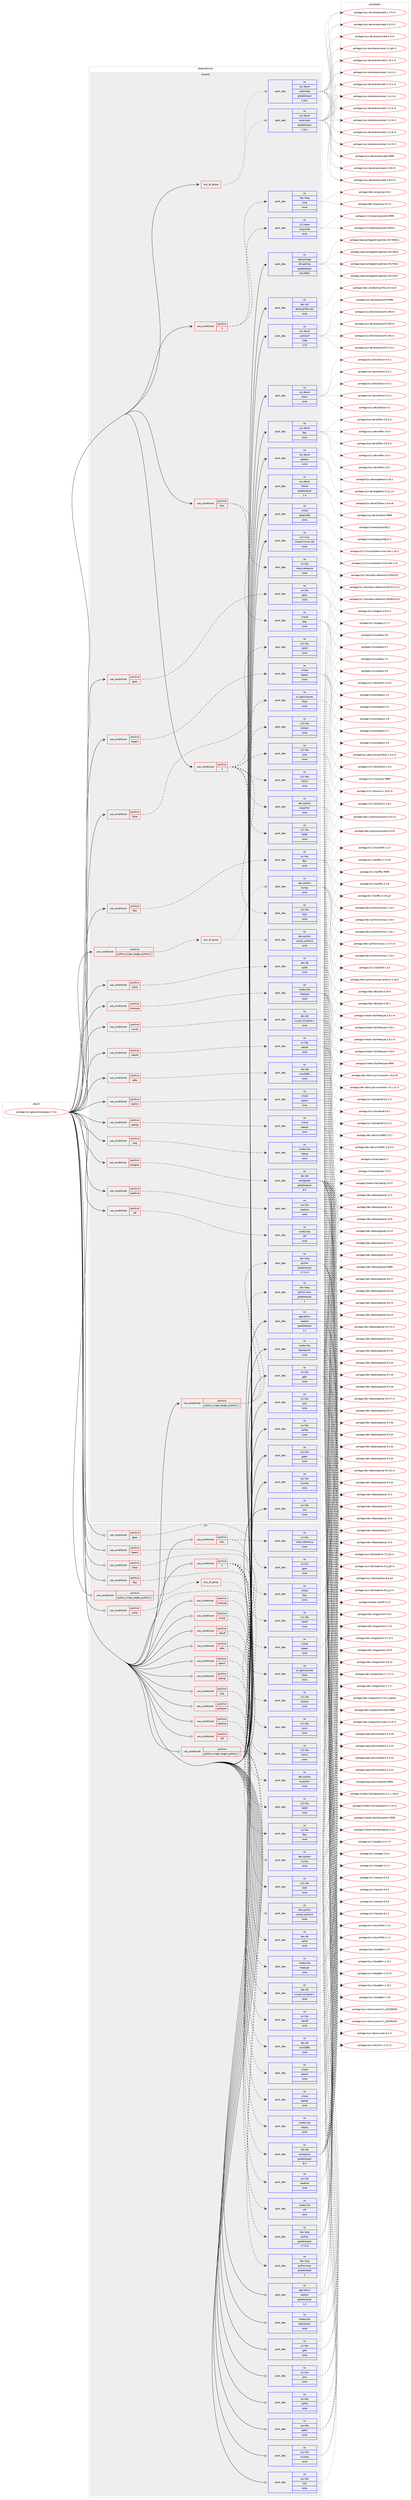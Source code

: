 digraph prolog {

# *************
# Graph options
# *************

newrank=true;
concentrate=true;
compound=true;
graph [rankdir=LR,fontname=Helvetica,fontsize=10,ranksep=1.5];#, ranksep=2.5, nodesep=0.2];
edge  [arrowhead=vee];
node  [fontname=Helvetica,fontsize=10];

# **********
# The ebuild
# **********

subgraph cluster_leftcol {
color=gray;
rank=same;
label=<<i>ebuild</i>>;
id [label="portage://sci-geosciences/grass-7.4.4", color=red, width=4, href="../sci-geosciences/grass-7.4.4.svg"];
}

# ****************
# The dependencies
# ****************

subgraph cluster_midcol {
color=gray;
label=<<i>dependencies</i>>;
subgraph cluster_compile {
fillcolor="#eeeeee";
style=filled;
label=<<i>compile</i>>;
subgraph any1445 {
dependency85695 [label=<<TABLE BORDER="0" CELLBORDER="1" CELLSPACING="0" CELLPADDING="4"><TR><TD CELLPADDING="10">any_of_group</TD></TR></TABLE>>, shape=none, color=red];subgraph pack67083 {
dependency85696 [label=<<TABLE BORDER="0" CELLBORDER="1" CELLSPACING="0" CELLPADDING="4" WIDTH="220"><TR><TD ROWSPAN="6" CELLPADDING="30">pack_dep</TD></TR><TR><TD WIDTH="110">no</TD></TR><TR><TD>sys-devel</TD></TR><TR><TD>automake</TD></TR><TR><TD>greaterequal</TD></TR><TR><TD>1.16.1</TD></TR></TABLE>>, shape=none, color=blue];
}
dependency85695:e -> dependency85696:w [weight=20,style="dotted",arrowhead="oinv"];
subgraph pack67084 {
dependency85697 [label=<<TABLE BORDER="0" CELLBORDER="1" CELLSPACING="0" CELLPADDING="4" WIDTH="220"><TR><TD ROWSPAN="6" CELLPADDING="30">pack_dep</TD></TR><TR><TD WIDTH="110">no</TD></TR><TR><TD>sys-devel</TD></TR><TR><TD>automake</TD></TR><TR><TD>greaterequal</TD></TR><TR><TD>1.15.1</TD></TR></TABLE>>, shape=none, color=blue];
}
dependency85695:e -> dependency85697:w [weight=20,style="dotted",arrowhead="oinv"];
}
id:e -> dependency85695:w [weight=20,style="solid",arrowhead="vee"];
subgraph cond17094 {
dependency85698 [label=<<TABLE BORDER="0" CELLBORDER="1" CELLSPACING="0" CELLPADDING="4"><TR><TD ROWSPAN="3" CELLPADDING="10">use_conditional</TD></TR><TR><TD>positive</TD></TR><TR><TD>X</TD></TR></TABLE>>, shape=none, color=red];
subgraph pack67085 {
dependency85699 [label=<<TABLE BORDER="0" CELLBORDER="1" CELLSPACING="0" CELLPADDING="4" WIDTH="220"><TR><TD ROWSPAN="6" CELLPADDING="30">pack_dep</TD></TR><TR><TD WIDTH="110">no</TD></TR><TR><TD>dev-lang</TD></TR><TR><TD>swig</TD></TR><TR><TD>none</TD></TR><TR><TD></TD></TR></TABLE>>, shape=none, color=blue];
}
dependency85698:e -> dependency85699:w [weight=20,style="dashed",arrowhead="vee"];
subgraph pack67086 {
dependency85700 [label=<<TABLE BORDER="0" CELLBORDER="1" CELLSPACING="0" CELLPADDING="4" WIDTH="220"><TR><TD ROWSPAN="6" CELLPADDING="30">pack_dep</TD></TR><TR><TD WIDTH="110">no</TD></TR><TR><TD>x11-base</TD></TR><TR><TD>xorg-proto</TD></TR><TR><TD>none</TD></TR><TR><TD></TD></TR></TABLE>>, shape=none, color=blue];
}
dependency85698:e -> dependency85700:w [weight=20,style="dashed",arrowhead="vee"];
}
id:e -> dependency85698:w [weight=20,style="solid",arrowhead="vee"];
subgraph cond17095 {
dependency85701 [label=<<TABLE BORDER="0" CELLBORDER="1" CELLSPACING="0" CELLPADDING="4"><TR><TD ROWSPAN="3" CELLPADDING="10">use_conditional</TD></TR><TR><TD>positive</TD></TR><TR><TD>X</TD></TR></TABLE>>, shape=none, color=red];
subgraph pack67087 {
dependency85702 [label=<<TABLE BORDER="0" CELLBORDER="1" CELLSPACING="0" CELLPADDING="4" WIDTH="220"><TR><TD ROWSPAN="6" CELLPADDING="30">pack_dep</TD></TR><TR><TD WIDTH="110">no</TD></TR><TR><TD>dev-python</TD></TR><TR><TD>wxpython</TD></TR><TR><TD>none</TD></TR><TR><TD></TD></TR></TABLE>>, shape=none, color=blue];
}
dependency85701:e -> dependency85702:w [weight=20,style="dashed",arrowhead="vee"];
subgraph pack67088 {
dependency85703 [label=<<TABLE BORDER="0" CELLBORDER="1" CELLSPACING="0" CELLPADDING="4" WIDTH="220"><TR><TD ROWSPAN="6" CELLPADDING="30">pack_dep</TD></TR><TR><TD WIDTH="110">no</TD></TR><TR><TD>x11-libs</TD></TR><TR><TD>cairo</TD></TR><TR><TD>none</TD></TR><TR><TD></TD></TR></TABLE>>, shape=none, color=blue];
}
dependency85701:e -> dependency85703:w [weight=20,style="dashed",arrowhead="vee"];
subgraph pack67089 {
dependency85704 [label=<<TABLE BORDER="0" CELLBORDER="1" CELLSPACING="0" CELLPADDING="4" WIDTH="220"><TR><TD ROWSPAN="6" CELLPADDING="30">pack_dep</TD></TR><TR><TD WIDTH="110">no</TD></TR><TR><TD>x11-libs</TD></TR><TR><TD>libICE</TD></TR><TR><TD>none</TD></TR><TR><TD></TD></TR></TABLE>>, shape=none, color=blue];
}
dependency85701:e -> dependency85704:w [weight=20,style="dashed",arrowhead="vee"];
subgraph pack67090 {
dependency85705 [label=<<TABLE BORDER="0" CELLBORDER="1" CELLSPACING="0" CELLPADDING="4" WIDTH="220"><TR><TD ROWSPAN="6" CELLPADDING="30">pack_dep</TD></TR><TR><TD WIDTH="110">no</TD></TR><TR><TD>x11-libs</TD></TR><TR><TD>libSM</TD></TR><TR><TD>none</TD></TR><TR><TD></TD></TR></TABLE>>, shape=none, color=blue];
}
dependency85701:e -> dependency85705:w [weight=20,style="dashed",arrowhead="vee"];
subgraph pack67091 {
dependency85706 [label=<<TABLE BORDER="0" CELLBORDER="1" CELLSPACING="0" CELLPADDING="4" WIDTH="220"><TR><TD ROWSPAN="6" CELLPADDING="30">pack_dep</TD></TR><TR><TD WIDTH="110">no</TD></TR><TR><TD>x11-libs</TD></TR><TR><TD>libX11</TD></TR><TR><TD>none</TD></TR><TR><TD></TD></TR></TABLE>>, shape=none, color=blue];
}
dependency85701:e -> dependency85706:w [weight=20,style="dashed",arrowhead="vee"];
subgraph pack67092 {
dependency85707 [label=<<TABLE BORDER="0" CELLBORDER="1" CELLSPACING="0" CELLPADDING="4" WIDTH="220"><TR><TD ROWSPAN="6" CELLPADDING="30">pack_dep</TD></TR><TR><TD WIDTH="110">no</TD></TR><TR><TD>x11-libs</TD></TR><TR><TD>libXext</TD></TR><TR><TD>none</TD></TR><TR><TD></TD></TR></TABLE>>, shape=none, color=blue];
}
dependency85701:e -> dependency85707:w [weight=20,style="dashed",arrowhead="vee"];
subgraph pack67093 {
dependency85708 [label=<<TABLE BORDER="0" CELLBORDER="1" CELLSPACING="0" CELLPADDING="4" WIDTH="220"><TR><TD ROWSPAN="6" CELLPADDING="30">pack_dep</TD></TR><TR><TD WIDTH="110">no</TD></TR><TR><TD>x11-libs</TD></TR><TR><TD>libXt</TD></TR><TR><TD>none</TD></TR><TR><TD></TD></TR></TABLE>>, shape=none, color=blue];
}
dependency85701:e -> dependency85708:w [weight=20,style="dashed",arrowhead="vee"];
}
id:e -> dependency85701:w [weight=20,style="solid",arrowhead="vee"];
subgraph cond17096 {
dependency85709 [label=<<TABLE BORDER="0" CELLBORDER="1" CELLSPACING="0" CELLPADDING="4"><TR><TD ROWSPAN="3" CELLPADDING="10">use_conditional</TD></TR><TR><TD>positive</TD></TR><TR><TD>blas</TD></TR></TABLE>>, shape=none, color=red];
subgraph pack67094 {
dependency85710 [label=<<TABLE BORDER="0" CELLBORDER="1" CELLSPACING="0" CELLPADDING="4" WIDTH="220"><TR><TD ROWSPAN="6" CELLPADDING="30">pack_dep</TD></TR><TR><TD WIDTH="110">no</TD></TR><TR><TD>sci-libs</TD></TR><TR><TD>cblas-reference</TD></TR><TR><TD>none</TD></TR><TR><TD></TD></TR></TABLE>>, shape=none, color=blue];
}
dependency85709:e -> dependency85710:w [weight=20,style="dashed",arrowhead="vee"];
subgraph pack67095 {
dependency85711 [label=<<TABLE BORDER="0" CELLBORDER="1" CELLSPACING="0" CELLPADDING="4" WIDTH="220"><TR><TD ROWSPAN="6" CELLPADDING="30">pack_dep</TD></TR><TR><TD WIDTH="110">no</TD></TR><TR><TD>virtual</TD></TR><TR><TD>blas</TD></TR><TR><TD>none</TD></TR><TR><TD></TD></TR></TABLE>>, shape=none, color=blue];
}
dependency85709:e -> dependency85711:w [weight=20,style="dashed",arrowhead="vee"];
}
id:e -> dependency85709:w [weight=20,style="solid",arrowhead="vee"];
subgraph cond17097 {
dependency85712 [label=<<TABLE BORDER="0" CELLBORDER="1" CELLSPACING="0" CELLPADDING="4"><TR><TD ROWSPAN="3" CELLPADDING="10">use_conditional</TD></TR><TR><TD>positive</TD></TR><TR><TD>fftw</TD></TR></TABLE>>, shape=none, color=red];
subgraph pack67096 {
dependency85713 [label=<<TABLE BORDER="0" CELLBORDER="1" CELLSPACING="0" CELLPADDING="4" WIDTH="220"><TR><TD ROWSPAN="6" CELLPADDING="30">pack_dep</TD></TR><TR><TD WIDTH="110">no</TD></TR><TR><TD>sci-libs</TD></TR><TR><TD>fftw</TD></TR><TR><TD>none</TD></TR><TR><TD></TD></TR></TABLE>>, shape=none, color=blue];
}
dependency85712:e -> dependency85713:w [weight=20,style="dashed",arrowhead="vee"];
}
id:e -> dependency85712:w [weight=20,style="solid",arrowhead="vee"];
subgraph cond17098 {
dependency85714 [label=<<TABLE BORDER="0" CELLBORDER="1" CELLSPACING="0" CELLPADDING="4"><TR><TD ROWSPAN="3" CELLPADDING="10">use_conditional</TD></TR><TR><TD>positive</TD></TR><TR><TD>geos</TD></TR></TABLE>>, shape=none, color=red];
subgraph pack67097 {
dependency85715 [label=<<TABLE BORDER="0" CELLBORDER="1" CELLSPACING="0" CELLPADDING="4" WIDTH="220"><TR><TD ROWSPAN="6" CELLPADDING="30">pack_dep</TD></TR><TR><TD WIDTH="110">no</TD></TR><TR><TD>sci-libs</TD></TR><TR><TD>geos</TD></TR><TR><TD>none</TD></TR><TR><TD></TD></TR></TABLE>>, shape=none, color=blue];
}
dependency85714:e -> dependency85715:w [weight=20,style="dashed",arrowhead="vee"];
}
id:e -> dependency85714:w [weight=20,style="solid",arrowhead="vee"];
subgraph cond17099 {
dependency85716 [label=<<TABLE BORDER="0" CELLBORDER="1" CELLSPACING="0" CELLPADDING="4"><TR><TD ROWSPAN="3" CELLPADDING="10">use_conditional</TD></TR><TR><TD>positive</TD></TR><TR><TD>lapack</TD></TR></TABLE>>, shape=none, color=red];
subgraph pack67098 {
dependency85717 [label=<<TABLE BORDER="0" CELLBORDER="1" CELLSPACING="0" CELLPADDING="4" WIDTH="220"><TR><TD ROWSPAN="6" CELLPADDING="30">pack_dep</TD></TR><TR><TD WIDTH="110">no</TD></TR><TR><TD>virtual</TD></TR><TR><TD>lapack</TD></TR><TR><TD>none</TD></TR><TR><TD></TD></TR></TABLE>>, shape=none, color=blue];
}
dependency85716:e -> dependency85717:w [weight=20,style="dashed",arrowhead="vee"];
}
id:e -> dependency85716:w [weight=20,style="solid",arrowhead="vee"];
subgraph cond17100 {
dependency85718 [label=<<TABLE BORDER="0" CELLBORDER="1" CELLSPACING="0" CELLPADDING="4"><TR><TD ROWSPAN="3" CELLPADDING="10">use_conditional</TD></TR><TR><TD>positive</TD></TR><TR><TD>liblas</TD></TR></TABLE>>, shape=none, color=red];
subgraph pack67099 {
dependency85719 [label=<<TABLE BORDER="0" CELLBORDER="1" CELLSPACING="0" CELLPADDING="4" WIDTH="220"><TR><TD ROWSPAN="6" CELLPADDING="30">pack_dep</TD></TR><TR><TD WIDTH="110">no</TD></TR><TR><TD>sci-geosciences</TD></TR><TR><TD>liblas</TD></TR><TR><TD>none</TD></TR><TR><TD></TD></TR></TABLE>>, shape=none, color=blue];
}
dependency85718:e -> dependency85719:w [weight=20,style="dashed",arrowhead="vee"];
}
id:e -> dependency85718:w [weight=20,style="solid",arrowhead="vee"];
subgraph cond17101 {
dependency85720 [label=<<TABLE BORDER="0" CELLBORDER="1" CELLSPACING="0" CELLPADDING="4"><TR><TD ROWSPAN="3" CELLPADDING="10">use_conditional</TD></TR><TR><TD>positive</TD></TR><TR><TD>mysql</TD></TR></TABLE>>, shape=none, color=red];
subgraph pack67100 {
dependency85721 [label=<<TABLE BORDER="0" CELLBORDER="1" CELLSPACING="0" CELLPADDING="4" WIDTH="220"><TR><TD ROWSPAN="6" CELLPADDING="30">pack_dep</TD></TR><TR><TD WIDTH="110">no</TD></TR><TR><TD>dev-db</TD></TR><TR><TD>mysql-connector-c</TD></TR><TR><TD>none</TD></TR><TR><TD></TD></TR></TABLE>>, shape=none, color=blue];
}
dependency85720:e -> dependency85721:w [weight=20,style="dashed",arrowhead="vee"];
}
id:e -> dependency85720:w [weight=20,style="solid",arrowhead="vee"];
subgraph cond17102 {
dependency85722 [label=<<TABLE BORDER="0" CELLBORDER="1" CELLSPACING="0" CELLPADDING="4"><TR><TD ROWSPAN="3" CELLPADDING="10">use_conditional</TD></TR><TR><TD>positive</TD></TR><TR><TD>netcdf</TD></TR></TABLE>>, shape=none, color=red];
subgraph pack67101 {
dependency85723 [label=<<TABLE BORDER="0" CELLBORDER="1" CELLSPACING="0" CELLPADDING="4" WIDTH="220"><TR><TD ROWSPAN="6" CELLPADDING="30">pack_dep</TD></TR><TR><TD WIDTH="110">no</TD></TR><TR><TD>sci-libs</TD></TR><TR><TD>netcdf</TD></TR><TR><TD>none</TD></TR><TR><TD></TD></TR></TABLE>>, shape=none, color=blue];
}
dependency85722:e -> dependency85723:w [weight=20,style="dashed",arrowhead="vee"];
}
id:e -> dependency85722:w [weight=20,style="solid",arrowhead="vee"];
subgraph cond17103 {
dependency85724 [label=<<TABLE BORDER="0" CELLBORDER="1" CELLSPACING="0" CELLPADDING="4"><TR><TD ROWSPAN="3" CELLPADDING="10">use_conditional</TD></TR><TR><TD>positive</TD></TR><TR><TD>odbc</TD></TR></TABLE>>, shape=none, color=red];
subgraph pack67102 {
dependency85725 [label=<<TABLE BORDER="0" CELLBORDER="1" CELLSPACING="0" CELLPADDING="4" WIDTH="220"><TR><TD ROWSPAN="6" CELLPADDING="30">pack_dep</TD></TR><TR><TD WIDTH="110">no</TD></TR><TR><TD>dev-db</TD></TR><TR><TD>unixODBC</TD></TR><TR><TD>none</TD></TR><TR><TD></TD></TR></TABLE>>, shape=none, color=blue];
}
dependency85724:e -> dependency85725:w [weight=20,style="dashed",arrowhead="vee"];
}
id:e -> dependency85724:w [weight=20,style="solid",arrowhead="vee"];
subgraph cond17104 {
dependency85726 [label=<<TABLE BORDER="0" CELLBORDER="1" CELLSPACING="0" CELLPADDING="4"><TR><TD ROWSPAN="3" CELLPADDING="10">use_conditional</TD></TR><TR><TD>positive</TD></TR><TR><TD>opencl</TD></TR></TABLE>>, shape=none, color=red];
subgraph pack67103 {
dependency85727 [label=<<TABLE BORDER="0" CELLBORDER="1" CELLSPACING="0" CELLPADDING="4" WIDTH="220"><TR><TD ROWSPAN="6" CELLPADDING="30">pack_dep</TD></TR><TR><TD WIDTH="110">no</TD></TR><TR><TD>virtual</TD></TR><TR><TD>opencl</TD></TR><TR><TD>none</TD></TR><TR><TD></TD></TR></TABLE>>, shape=none, color=blue];
}
dependency85726:e -> dependency85727:w [weight=20,style="dashed",arrowhead="vee"];
}
id:e -> dependency85726:w [weight=20,style="solid",arrowhead="vee"];
subgraph cond17105 {
dependency85728 [label=<<TABLE BORDER="0" CELLBORDER="1" CELLSPACING="0" CELLPADDING="4"><TR><TD ROWSPAN="3" CELLPADDING="10">use_conditional</TD></TR><TR><TD>positive</TD></TR><TR><TD>opengl</TD></TR></TABLE>>, shape=none, color=red];
subgraph pack67104 {
dependency85729 [label=<<TABLE BORDER="0" CELLBORDER="1" CELLSPACING="0" CELLPADDING="4" WIDTH="220"><TR><TD ROWSPAN="6" CELLPADDING="30">pack_dep</TD></TR><TR><TD WIDTH="110">no</TD></TR><TR><TD>virtual</TD></TR><TR><TD>opengl</TD></TR><TR><TD>none</TD></TR><TR><TD></TD></TR></TABLE>>, shape=none, color=blue];
}
dependency85728:e -> dependency85729:w [weight=20,style="dashed",arrowhead="vee"];
}
id:e -> dependency85728:w [weight=20,style="solid",arrowhead="vee"];
subgraph cond17106 {
dependency85730 [label=<<TABLE BORDER="0" CELLBORDER="1" CELLSPACING="0" CELLPADDING="4"><TR><TD ROWSPAN="3" CELLPADDING="10">use_conditional</TD></TR><TR><TD>positive</TD></TR><TR><TD>png</TD></TR></TABLE>>, shape=none, color=red];
subgraph pack67105 {
dependency85731 [label=<<TABLE BORDER="0" CELLBORDER="1" CELLSPACING="0" CELLPADDING="4" WIDTH="220"><TR><TD ROWSPAN="6" CELLPADDING="30">pack_dep</TD></TR><TR><TD WIDTH="110">no</TD></TR><TR><TD>media-libs</TD></TR><TR><TD>libpng</TD></TR><TR><TD>none</TD></TR><TR><TD></TD></TR></TABLE>>, shape=none, color=blue];
}
dependency85730:e -> dependency85731:w [weight=20,style="dashed",arrowhead="vee"];
}
id:e -> dependency85730:w [weight=20,style="solid",arrowhead="vee"];
subgraph cond17107 {
dependency85732 [label=<<TABLE BORDER="0" CELLBORDER="1" CELLSPACING="0" CELLPADDING="4"><TR><TD ROWSPAN="3" CELLPADDING="10">use_conditional</TD></TR><TR><TD>positive</TD></TR><TR><TD>postgres</TD></TR></TABLE>>, shape=none, color=red];
subgraph pack67106 {
dependency85733 [label=<<TABLE BORDER="0" CELLBORDER="1" CELLSPACING="0" CELLPADDING="4" WIDTH="220"><TR><TD ROWSPAN="6" CELLPADDING="30">pack_dep</TD></TR><TR><TD WIDTH="110">no</TD></TR><TR><TD>dev-db</TD></TR><TR><TD>postgresql</TD></TR><TR><TD>greaterequal</TD></TR><TR><TD>8.4</TD></TR></TABLE>>, shape=none, color=blue];
}
dependency85732:e -> dependency85733:w [weight=20,style="dashed",arrowhead="vee"];
}
id:e -> dependency85732:w [weight=20,style="solid",arrowhead="vee"];
subgraph cond17108 {
dependency85734 [label=<<TABLE BORDER="0" CELLBORDER="1" CELLSPACING="0" CELLPADDING="4"><TR><TD ROWSPAN="3" CELLPADDING="10">use_conditional</TD></TR><TR><TD>positive</TD></TR><TR><TD>python_single_target_python2_7</TD></TR></TABLE>>, shape=none, color=red];
subgraph any1446 {
dependency85735 [label=<<TABLE BORDER="0" CELLBORDER="1" CELLSPACING="0" CELLPADDING="4"><TR><TD CELLPADDING="10">any_of_group</TD></TR></TABLE>>, shape=none, color=red];subgraph pack67107 {
dependency85736 [label=<<TABLE BORDER="0" CELLBORDER="1" CELLSPACING="0" CELLPADDING="4" WIDTH="220"><TR><TD ROWSPAN="6" CELLPADDING="30">pack_dep</TD></TR><TR><TD WIDTH="110">no</TD></TR><TR><TD>dev-python</TD></TR><TR><TD>numpy-python2</TD></TR><TR><TD>none</TD></TR><TR><TD></TD></TR></TABLE>>, shape=none, color=blue];
}
dependency85735:e -> dependency85736:w [weight=20,style="dotted",arrowhead="oinv"];
subgraph pack67108 {
dependency85737 [label=<<TABLE BORDER="0" CELLBORDER="1" CELLSPACING="0" CELLPADDING="4" WIDTH="220"><TR><TD ROWSPAN="6" CELLPADDING="30">pack_dep</TD></TR><TR><TD WIDTH="110">no</TD></TR><TR><TD>dev-python</TD></TR><TR><TD>numpy</TD></TR><TR><TD>none</TD></TR><TR><TD></TD></TR></TABLE>>, shape=none, color=blue];
}
dependency85735:e -> dependency85737:w [weight=20,style="dotted",arrowhead="oinv"];
}
dependency85734:e -> dependency85735:w [weight=20,style="dashed",arrowhead="vee"];
}
id:e -> dependency85734:w [weight=20,style="solid",arrowhead="vee"];
subgraph cond17109 {
dependency85738 [label=<<TABLE BORDER="0" CELLBORDER="1" CELLSPACING="0" CELLPADDING="4"><TR><TD ROWSPAN="3" CELLPADDING="10">use_conditional</TD></TR><TR><TD>positive</TD></TR><TR><TD>python_single_target_python2_7</TD></TR></TABLE>>, shape=none, color=red];
subgraph pack67109 {
dependency85739 [label=<<TABLE BORDER="0" CELLBORDER="1" CELLSPACING="0" CELLPADDING="4" WIDTH="220"><TR><TD ROWSPAN="6" CELLPADDING="30">pack_dep</TD></TR><TR><TD WIDTH="110">no</TD></TR><TR><TD>dev-lang</TD></TR><TR><TD>python</TD></TR><TR><TD>greaterequal</TD></TR><TR><TD>2.7.5-r2</TD></TR></TABLE>>, shape=none, color=blue];
}
dependency85738:e -> dependency85739:w [weight=20,style="dashed",arrowhead="vee"];
subgraph pack67110 {
dependency85740 [label=<<TABLE BORDER="0" CELLBORDER="1" CELLSPACING="0" CELLPADDING="4" WIDTH="220"><TR><TD ROWSPAN="6" CELLPADDING="30">pack_dep</TD></TR><TR><TD WIDTH="110">no</TD></TR><TR><TD>dev-lang</TD></TR><TR><TD>python-exec</TD></TR><TR><TD>greaterequal</TD></TR><TR><TD>2</TD></TR></TABLE>>, shape=none, color=blue];
}
dependency85738:e -> dependency85740:w [weight=20,style="dashed",arrowhead="vee"];
}
id:e -> dependency85738:w [weight=20,style="solid",arrowhead="vee"];
subgraph cond17110 {
dependency85741 [label=<<TABLE BORDER="0" CELLBORDER="1" CELLSPACING="0" CELLPADDING="4"><TR><TD ROWSPAN="3" CELLPADDING="10">use_conditional</TD></TR><TR><TD>positive</TD></TR><TR><TD>readline</TD></TR></TABLE>>, shape=none, color=red];
subgraph pack67111 {
dependency85742 [label=<<TABLE BORDER="0" CELLBORDER="1" CELLSPACING="0" CELLPADDING="4" WIDTH="220"><TR><TD ROWSPAN="6" CELLPADDING="30">pack_dep</TD></TR><TR><TD WIDTH="110">no</TD></TR><TR><TD>sys-libs</TD></TR><TR><TD>readline</TD></TR><TR><TD>none</TD></TR><TR><TD></TD></TR></TABLE>>, shape=none, color=blue];
}
dependency85741:e -> dependency85742:w [weight=20,style="dashed",arrowhead="vee"];
}
id:e -> dependency85741:w [weight=20,style="solid",arrowhead="vee"];
subgraph cond17111 {
dependency85743 [label=<<TABLE BORDER="0" CELLBORDER="1" CELLSPACING="0" CELLPADDING="4"><TR><TD ROWSPAN="3" CELLPADDING="10">use_conditional</TD></TR><TR><TD>positive</TD></TR><TR><TD>sqlite</TD></TR></TABLE>>, shape=none, color=red];
subgraph pack67112 {
dependency85744 [label=<<TABLE BORDER="0" CELLBORDER="1" CELLSPACING="0" CELLPADDING="4" WIDTH="220"><TR><TD ROWSPAN="6" CELLPADDING="30">pack_dep</TD></TR><TR><TD WIDTH="110">no</TD></TR><TR><TD>dev-db</TD></TR><TR><TD>sqlite</TD></TR><TR><TD>none</TD></TR><TR><TD></TD></TR></TABLE>>, shape=none, color=blue];
}
dependency85743:e -> dependency85744:w [weight=20,style="dashed",arrowhead="vee"];
}
id:e -> dependency85743:w [weight=20,style="solid",arrowhead="vee"];
subgraph cond17112 {
dependency85745 [label=<<TABLE BORDER="0" CELLBORDER="1" CELLSPACING="0" CELLPADDING="4"><TR><TD ROWSPAN="3" CELLPADDING="10">use_conditional</TD></TR><TR><TD>positive</TD></TR><TR><TD>tiff</TD></TR></TABLE>>, shape=none, color=red];
subgraph pack67113 {
dependency85746 [label=<<TABLE BORDER="0" CELLBORDER="1" CELLSPACING="0" CELLPADDING="4" WIDTH="220"><TR><TD ROWSPAN="6" CELLPADDING="30">pack_dep</TD></TR><TR><TD WIDTH="110">no</TD></TR><TR><TD>media-libs</TD></TR><TR><TD>tiff</TD></TR><TR><TD>none</TD></TR><TR><TD></TD></TR></TABLE>>, shape=none, color=blue];
}
dependency85745:e -> dependency85746:w [weight=20,style="dashed",arrowhead="vee"];
}
id:e -> dependency85745:w [weight=20,style="solid",arrowhead="vee"];
subgraph cond17113 {
dependency85747 [label=<<TABLE BORDER="0" CELLBORDER="1" CELLSPACING="0" CELLPADDING="4"><TR><TD ROWSPAN="3" CELLPADDING="10">use_conditional</TD></TR><TR><TD>positive</TD></TR><TR><TD>truetype</TD></TR></TABLE>>, shape=none, color=red];
subgraph pack67114 {
dependency85748 [label=<<TABLE BORDER="0" CELLBORDER="1" CELLSPACING="0" CELLPADDING="4" WIDTH="220"><TR><TD ROWSPAN="6" CELLPADDING="30">pack_dep</TD></TR><TR><TD WIDTH="110">no</TD></TR><TR><TD>media-libs</TD></TR><TR><TD>freetype</TD></TR><TR><TD>none</TD></TR><TR><TD></TD></TR></TABLE>>, shape=none, color=blue];
}
dependency85747:e -> dependency85748:w [weight=20,style="dashed",arrowhead="vee"];
}
id:e -> dependency85747:w [weight=20,style="solid",arrowhead="vee"];
subgraph pack67115 {
dependency85749 [label=<<TABLE BORDER="0" CELLBORDER="1" CELLSPACING="0" CELLPADDING="4" WIDTH="220"><TR><TD ROWSPAN="6" CELLPADDING="30">pack_dep</TD></TR><TR><TD WIDTH="110">no</TD></TR><TR><TD>app-admin</TD></TR><TR><TD>eselect</TD></TR><TR><TD>greaterequal</TD></TR><TR><TD>1.2</TD></TR></TABLE>>, shape=none, color=blue];
}
id:e -> dependency85749:w [weight=20,style="solid",arrowhead="vee"];
subgraph pack67116 {
dependency85750 [label=<<TABLE BORDER="0" CELLBORDER="1" CELLSPACING="0" CELLPADDING="4" WIDTH="220"><TR><TD ROWSPAN="6" CELLPADDING="30">pack_dep</TD></TR><TR><TD WIDTH="110">no</TD></TR><TR><TD>app-portage</TD></TR><TR><TD>elt-patches</TD></TR><TR><TD>greaterequal</TD></TR><TR><TD>20170815</TD></TR></TABLE>>, shape=none, color=blue];
}
id:e -> dependency85750:w [weight=20,style="solid",arrowhead="vee"];
subgraph pack67117 {
dependency85751 [label=<<TABLE BORDER="0" CELLBORDER="1" CELLSPACING="0" CELLPADDING="4" WIDTH="220"><TR><TD ROWSPAN="6" CELLPADDING="30">pack_dep</TD></TR><TR><TD WIDTH="110">no</TD></TR><TR><TD>dev-util</TD></TR><TR><TD>desktop-file-utils</TD></TR><TR><TD>none</TD></TR><TR><TD></TD></TR></TABLE>>, shape=none, color=blue];
}
id:e -> dependency85751:w [weight=20,style="solid",arrowhead="vee"];
subgraph pack67118 {
dependency85752 [label=<<TABLE BORDER="0" CELLBORDER="1" CELLSPACING="0" CELLPADDING="4" WIDTH="220"><TR><TD ROWSPAN="6" CELLPADDING="30">pack_dep</TD></TR><TR><TD WIDTH="110">no</TD></TR><TR><TD>media-libs</TD></TR><TR><TD>libprojectm</TD></TR><TR><TD>none</TD></TR><TR><TD></TD></TR></TABLE>>, shape=none, color=blue];
}
id:e -> dependency85752:w [weight=20,style="solid",arrowhead="vee"];
subgraph pack67119 {
dependency85753 [label=<<TABLE BORDER="0" CELLBORDER="1" CELLSPACING="0" CELLPADDING="4" WIDTH="220"><TR><TD ROWSPAN="6" CELLPADDING="30">pack_dep</TD></TR><TR><TD WIDTH="110">no</TD></TR><TR><TD>sci-libs</TD></TR><TR><TD>gdal</TD></TR><TR><TD>none</TD></TR><TR><TD></TD></TR></TABLE>>, shape=none, color=blue];
}
id:e -> dependency85753:w [weight=20,style="solid",arrowhead="vee"];
subgraph pack67120 {
dependency85754 [label=<<TABLE BORDER="0" CELLBORDER="1" CELLSPACING="0" CELLPADDING="4" WIDTH="220"><TR><TD ROWSPAN="6" CELLPADDING="30">pack_dep</TD></TR><TR><TD WIDTH="110">no</TD></TR><TR><TD>sci-libs</TD></TR><TR><TD>proj</TD></TR><TR><TD>none</TD></TR><TR><TD></TD></TR></TABLE>>, shape=none, color=blue];
}
id:e -> dependency85754:w [weight=20,style="solid",arrowhead="vee"];
subgraph pack67121 {
dependency85755 [label=<<TABLE BORDER="0" CELLBORDER="1" CELLSPACING="0" CELLPADDING="4" WIDTH="220"><TR><TD ROWSPAN="6" CELLPADDING="30">pack_dep</TD></TR><TR><TD WIDTH="110">no</TD></TR><TR><TD>sci-libs</TD></TR><TR><TD>xdrfile</TD></TR><TR><TD>none</TD></TR><TR><TD></TD></TR></TABLE>>, shape=none, color=blue];
}
id:e -> dependency85755:w [weight=20,style="solid",arrowhead="vee"];
subgraph pack67122 {
dependency85756 [label=<<TABLE BORDER="0" CELLBORDER="1" CELLSPACING="0" CELLPADDING="4" WIDTH="220"><TR><TD ROWSPAN="6" CELLPADDING="30">pack_dep</TD></TR><TR><TD WIDTH="110">no</TD></TR><TR><TD>sys-devel</TD></TR><TR><TD>autoconf</TD></TR><TR><TD>tilde</TD></TR><TR><TD>2.13</TD></TR></TABLE>>, shape=none, color=blue];
}
id:e -> dependency85756:w [weight=20,style="solid",arrowhead="vee"];
subgraph pack67123 {
dependency85757 [label=<<TABLE BORDER="0" CELLBORDER="1" CELLSPACING="0" CELLPADDING="4" WIDTH="220"><TR><TD ROWSPAN="6" CELLPADDING="30">pack_dep</TD></TR><TR><TD WIDTH="110">no</TD></TR><TR><TD>sys-devel</TD></TR><TR><TD>bison</TD></TR><TR><TD>none</TD></TR><TR><TD></TD></TR></TABLE>>, shape=none, color=blue];
}
id:e -> dependency85757:w [weight=20,style="solid",arrowhead="vee"];
subgraph pack67124 {
dependency85758 [label=<<TABLE BORDER="0" CELLBORDER="1" CELLSPACING="0" CELLPADDING="4" WIDTH="220"><TR><TD ROWSPAN="6" CELLPADDING="30">pack_dep</TD></TR><TR><TD WIDTH="110">no</TD></TR><TR><TD>sys-devel</TD></TR><TR><TD>flex</TD></TR><TR><TD>none</TD></TR><TR><TD></TD></TR></TABLE>>, shape=none, color=blue];
}
id:e -> dependency85758:w [weight=20,style="solid",arrowhead="vee"];
subgraph pack67125 {
dependency85759 [label=<<TABLE BORDER="0" CELLBORDER="1" CELLSPACING="0" CELLPADDING="4" WIDTH="220"><TR><TD ROWSPAN="6" CELLPADDING="30">pack_dep</TD></TR><TR><TD WIDTH="110">no</TD></TR><TR><TD>sys-devel</TD></TR><TR><TD>gettext</TD></TR><TR><TD>none</TD></TR><TR><TD></TD></TR></TABLE>>, shape=none, color=blue];
}
id:e -> dependency85759:w [weight=20,style="solid",arrowhead="vee"];
subgraph pack67126 {
dependency85760 [label=<<TABLE BORDER="0" CELLBORDER="1" CELLSPACING="0" CELLPADDING="4" WIDTH="220"><TR><TD ROWSPAN="6" CELLPADDING="30">pack_dep</TD></TR><TR><TD WIDTH="110">no</TD></TR><TR><TD>sys-devel</TD></TR><TR><TD>libtool</TD></TR><TR><TD>greaterequal</TD></TR><TR><TD>2.4</TD></TR></TABLE>>, shape=none, color=blue];
}
id:e -> dependency85760:w [weight=20,style="solid",arrowhead="vee"];
subgraph pack67127 {
dependency85761 [label=<<TABLE BORDER="0" CELLBORDER="1" CELLSPACING="0" CELLPADDING="4" WIDTH="220"><TR><TD ROWSPAN="6" CELLPADDING="30">pack_dep</TD></TR><TR><TD WIDTH="110">no</TD></TR><TR><TD>sys-libs</TD></TR><TR><TD>gdbm</TD></TR><TR><TD>none</TD></TR><TR><TD></TD></TR></TABLE>>, shape=none, color=blue];
}
id:e -> dependency85761:w [weight=20,style="solid",arrowhead="vee"];
subgraph pack67128 {
dependency85762 [label=<<TABLE BORDER="0" CELLBORDER="1" CELLSPACING="0" CELLPADDING="4" WIDTH="220"><TR><TD ROWSPAN="6" CELLPADDING="30">pack_dep</TD></TR><TR><TD WIDTH="110">no</TD></TR><TR><TD>sys-libs</TD></TR><TR><TD>ncurses</TD></TR><TR><TD>none</TD></TR><TR><TD></TD></TR></TABLE>>, shape=none, color=blue];
}
id:e -> dependency85762:w [weight=20,style="solid",arrowhead="vee"];
subgraph pack67129 {
dependency85763 [label=<<TABLE BORDER="0" CELLBORDER="1" CELLSPACING="0" CELLPADDING="4" WIDTH="220"><TR><TD ROWSPAN="6" CELLPADDING="30">pack_dep</TD></TR><TR><TD WIDTH="110">no</TD></TR><TR><TD>sys-libs</TD></TR><TR><TD>zlib</TD></TR><TR><TD>none</TD></TR><TR><TD></TD></TR></TABLE>>, shape=none, color=blue];
}
id:e -> dependency85763:w [weight=20,style="solid",arrowhead="vee"];
subgraph pack67130 {
dependency85764 [label=<<TABLE BORDER="0" CELLBORDER="1" CELLSPACING="0" CELLPADDING="4" WIDTH="220"><TR><TD ROWSPAN="6" CELLPADDING="30">pack_dep</TD></TR><TR><TD WIDTH="110">no</TD></TR><TR><TD>virtual</TD></TR><TR><TD>pkgconfig</TD></TR><TR><TD>none</TD></TR><TR><TD></TD></TR></TABLE>>, shape=none, color=blue];
}
id:e -> dependency85764:w [weight=20,style="solid",arrowhead="vee"];
subgraph pack67131 {
dependency85765 [label=<<TABLE BORDER="0" CELLBORDER="1" CELLSPACING="0" CELLPADDING="4" WIDTH="220"><TR><TD ROWSPAN="6" CELLPADDING="30">pack_dep</TD></TR><TR><TD WIDTH="110">no</TD></TR><TR><TD>x11-misc</TD></TR><TR><TD>shared-mime-info</TD></TR><TR><TD>none</TD></TR><TR><TD></TD></TR></TABLE>>, shape=none, color=blue];
}
id:e -> dependency85765:w [weight=20,style="solid",arrowhead="vee"];
}
subgraph cluster_compileandrun {
fillcolor="#eeeeee";
style=filled;
label=<<i>compile and run</i>>;
}
subgraph cluster_run {
fillcolor="#eeeeee";
style=filled;
label=<<i>run</i>>;
subgraph cond17114 {
dependency85766 [label=<<TABLE BORDER="0" CELLBORDER="1" CELLSPACING="0" CELLPADDING="4"><TR><TD ROWSPAN="3" CELLPADDING="10">use_conditional</TD></TR><TR><TD>positive</TD></TR><TR><TD>X</TD></TR></TABLE>>, shape=none, color=red];
subgraph pack67132 {
dependency85767 [label=<<TABLE BORDER="0" CELLBORDER="1" CELLSPACING="0" CELLPADDING="4" WIDTH="220"><TR><TD ROWSPAN="6" CELLPADDING="30">pack_dep</TD></TR><TR><TD WIDTH="110">no</TD></TR><TR><TD>dev-python</TD></TR><TR><TD>wxpython</TD></TR><TR><TD>none</TD></TR><TR><TD></TD></TR></TABLE>>, shape=none, color=blue];
}
dependency85766:e -> dependency85767:w [weight=20,style="dashed",arrowhead="vee"];
subgraph pack67133 {
dependency85768 [label=<<TABLE BORDER="0" CELLBORDER="1" CELLSPACING="0" CELLPADDING="4" WIDTH="220"><TR><TD ROWSPAN="6" CELLPADDING="30">pack_dep</TD></TR><TR><TD WIDTH="110">no</TD></TR><TR><TD>x11-libs</TD></TR><TR><TD>cairo</TD></TR><TR><TD>none</TD></TR><TR><TD></TD></TR></TABLE>>, shape=none, color=blue];
}
dependency85766:e -> dependency85768:w [weight=20,style="dashed",arrowhead="vee"];
subgraph pack67134 {
dependency85769 [label=<<TABLE BORDER="0" CELLBORDER="1" CELLSPACING="0" CELLPADDING="4" WIDTH="220"><TR><TD ROWSPAN="6" CELLPADDING="30">pack_dep</TD></TR><TR><TD WIDTH="110">no</TD></TR><TR><TD>x11-libs</TD></TR><TR><TD>libICE</TD></TR><TR><TD>none</TD></TR><TR><TD></TD></TR></TABLE>>, shape=none, color=blue];
}
dependency85766:e -> dependency85769:w [weight=20,style="dashed",arrowhead="vee"];
subgraph pack67135 {
dependency85770 [label=<<TABLE BORDER="0" CELLBORDER="1" CELLSPACING="0" CELLPADDING="4" WIDTH="220"><TR><TD ROWSPAN="6" CELLPADDING="30">pack_dep</TD></TR><TR><TD WIDTH="110">no</TD></TR><TR><TD>x11-libs</TD></TR><TR><TD>libSM</TD></TR><TR><TD>none</TD></TR><TR><TD></TD></TR></TABLE>>, shape=none, color=blue];
}
dependency85766:e -> dependency85770:w [weight=20,style="dashed",arrowhead="vee"];
subgraph pack67136 {
dependency85771 [label=<<TABLE BORDER="0" CELLBORDER="1" CELLSPACING="0" CELLPADDING="4" WIDTH="220"><TR><TD ROWSPAN="6" CELLPADDING="30">pack_dep</TD></TR><TR><TD WIDTH="110">no</TD></TR><TR><TD>x11-libs</TD></TR><TR><TD>libX11</TD></TR><TR><TD>none</TD></TR><TR><TD></TD></TR></TABLE>>, shape=none, color=blue];
}
dependency85766:e -> dependency85771:w [weight=20,style="dashed",arrowhead="vee"];
subgraph pack67137 {
dependency85772 [label=<<TABLE BORDER="0" CELLBORDER="1" CELLSPACING="0" CELLPADDING="4" WIDTH="220"><TR><TD ROWSPAN="6" CELLPADDING="30">pack_dep</TD></TR><TR><TD WIDTH="110">no</TD></TR><TR><TD>x11-libs</TD></TR><TR><TD>libXext</TD></TR><TR><TD>none</TD></TR><TR><TD></TD></TR></TABLE>>, shape=none, color=blue];
}
dependency85766:e -> dependency85772:w [weight=20,style="dashed",arrowhead="vee"];
subgraph pack67138 {
dependency85773 [label=<<TABLE BORDER="0" CELLBORDER="1" CELLSPACING="0" CELLPADDING="4" WIDTH="220"><TR><TD ROWSPAN="6" CELLPADDING="30">pack_dep</TD></TR><TR><TD WIDTH="110">no</TD></TR><TR><TD>x11-libs</TD></TR><TR><TD>libXt</TD></TR><TR><TD>none</TD></TR><TR><TD></TD></TR></TABLE>>, shape=none, color=blue];
}
dependency85766:e -> dependency85773:w [weight=20,style="dashed",arrowhead="vee"];
}
id:e -> dependency85766:w [weight=20,style="solid",arrowhead="odot"];
subgraph cond17115 {
dependency85774 [label=<<TABLE BORDER="0" CELLBORDER="1" CELLSPACING="0" CELLPADDING="4"><TR><TD ROWSPAN="3" CELLPADDING="10">use_conditional</TD></TR><TR><TD>positive</TD></TR><TR><TD>blas</TD></TR></TABLE>>, shape=none, color=red];
subgraph pack67139 {
dependency85775 [label=<<TABLE BORDER="0" CELLBORDER="1" CELLSPACING="0" CELLPADDING="4" WIDTH="220"><TR><TD ROWSPAN="6" CELLPADDING="30">pack_dep</TD></TR><TR><TD WIDTH="110">no</TD></TR><TR><TD>sci-libs</TD></TR><TR><TD>cblas-reference</TD></TR><TR><TD>none</TD></TR><TR><TD></TD></TR></TABLE>>, shape=none, color=blue];
}
dependency85774:e -> dependency85775:w [weight=20,style="dashed",arrowhead="vee"];
subgraph pack67140 {
dependency85776 [label=<<TABLE BORDER="0" CELLBORDER="1" CELLSPACING="0" CELLPADDING="4" WIDTH="220"><TR><TD ROWSPAN="6" CELLPADDING="30">pack_dep</TD></TR><TR><TD WIDTH="110">no</TD></TR><TR><TD>virtual</TD></TR><TR><TD>blas</TD></TR><TR><TD>none</TD></TR><TR><TD></TD></TR></TABLE>>, shape=none, color=blue];
}
dependency85774:e -> dependency85776:w [weight=20,style="dashed",arrowhead="vee"];
}
id:e -> dependency85774:w [weight=20,style="solid",arrowhead="odot"];
subgraph cond17116 {
dependency85777 [label=<<TABLE BORDER="0" CELLBORDER="1" CELLSPACING="0" CELLPADDING="4"><TR><TD ROWSPAN="3" CELLPADDING="10">use_conditional</TD></TR><TR><TD>positive</TD></TR><TR><TD>fftw</TD></TR></TABLE>>, shape=none, color=red];
subgraph pack67141 {
dependency85778 [label=<<TABLE BORDER="0" CELLBORDER="1" CELLSPACING="0" CELLPADDING="4" WIDTH="220"><TR><TD ROWSPAN="6" CELLPADDING="30">pack_dep</TD></TR><TR><TD WIDTH="110">no</TD></TR><TR><TD>sci-libs</TD></TR><TR><TD>fftw</TD></TR><TR><TD>none</TD></TR><TR><TD></TD></TR></TABLE>>, shape=none, color=blue];
}
dependency85777:e -> dependency85778:w [weight=20,style="dashed",arrowhead="vee"];
}
id:e -> dependency85777:w [weight=20,style="solid",arrowhead="odot"];
subgraph cond17117 {
dependency85779 [label=<<TABLE BORDER="0" CELLBORDER="1" CELLSPACING="0" CELLPADDING="4"><TR><TD ROWSPAN="3" CELLPADDING="10">use_conditional</TD></TR><TR><TD>positive</TD></TR><TR><TD>geos</TD></TR></TABLE>>, shape=none, color=red];
subgraph pack67142 {
dependency85780 [label=<<TABLE BORDER="0" CELLBORDER="1" CELLSPACING="0" CELLPADDING="4" WIDTH="220"><TR><TD ROWSPAN="6" CELLPADDING="30">pack_dep</TD></TR><TR><TD WIDTH="110">no</TD></TR><TR><TD>sci-libs</TD></TR><TR><TD>geos</TD></TR><TR><TD>none</TD></TR><TR><TD></TD></TR></TABLE>>, shape=none, color=blue];
}
dependency85779:e -> dependency85780:w [weight=20,style="dashed",arrowhead="vee"];
}
id:e -> dependency85779:w [weight=20,style="solid",arrowhead="odot"];
subgraph cond17118 {
dependency85781 [label=<<TABLE BORDER="0" CELLBORDER="1" CELLSPACING="0" CELLPADDING="4"><TR><TD ROWSPAN="3" CELLPADDING="10">use_conditional</TD></TR><TR><TD>positive</TD></TR><TR><TD>lapack</TD></TR></TABLE>>, shape=none, color=red];
subgraph pack67143 {
dependency85782 [label=<<TABLE BORDER="0" CELLBORDER="1" CELLSPACING="0" CELLPADDING="4" WIDTH="220"><TR><TD ROWSPAN="6" CELLPADDING="30">pack_dep</TD></TR><TR><TD WIDTH="110">no</TD></TR><TR><TD>virtual</TD></TR><TR><TD>lapack</TD></TR><TR><TD>none</TD></TR><TR><TD></TD></TR></TABLE>>, shape=none, color=blue];
}
dependency85781:e -> dependency85782:w [weight=20,style="dashed",arrowhead="vee"];
}
id:e -> dependency85781:w [weight=20,style="solid",arrowhead="odot"];
subgraph cond17119 {
dependency85783 [label=<<TABLE BORDER="0" CELLBORDER="1" CELLSPACING="0" CELLPADDING="4"><TR><TD ROWSPAN="3" CELLPADDING="10">use_conditional</TD></TR><TR><TD>positive</TD></TR><TR><TD>liblas</TD></TR></TABLE>>, shape=none, color=red];
subgraph pack67144 {
dependency85784 [label=<<TABLE BORDER="0" CELLBORDER="1" CELLSPACING="0" CELLPADDING="4" WIDTH="220"><TR><TD ROWSPAN="6" CELLPADDING="30">pack_dep</TD></TR><TR><TD WIDTH="110">no</TD></TR><TR><TD>sci-geosciences</TD></TR><TR><TD>liblas</TD></TR><TR><TD>none</TD></TR><TR><TD></TD></TR></TABLE>>, shape=none, color=blue];
}
dependency85783:e -> dependency85784:w [weight=20,style="dashed",arrowhead="vee"];
}
id:e -> dependency85783:w [weight=20,style="solid",arrowhead="odot"];
subgraph cond17120 {
dependency85785 [label=<<TABLE BORDER="0" CELLBORDER="1" CELLSPACING="0" CELLPADDING="4"><TR><TD ROWSPAN="3" CELLPADDING="10">use_conditional</TD></TR><TR><TD>positive</TD></TR><TR><TD>mysql</TD></TR></TABLE>>, shape=none, color=red];
subgraph pack67145 {
dependency85786 [label=<<TABLE BORDER="0" CELLBORDER="1" CELLSPACING="0" CELLPADDING="4" WIDTH="220"><TR><TD ROWSPAN="6" CELLPADDING="30">pack_dep</TD></TR><TR><TD WIDTH="110">no</TD></TR><TR><TD>dev-db</TD></TR><TR><TD>mysql-connector-c</TD></TR><TR><TD>none</TD></TR><TR><TD></TD></TR></TABLE>>, shape=none, color=blue];
}
dependency85785:e -> dependency85786:w [weight=20,style="dashed",arrowhead="vee"];
}
id:e -> dependency85785:w [weight=20,style="solid",arrowhead="odot"];
subgraph cond17121 {
dependency85787 [label=<<TABLE BORDER="0" CELLBORDER="1" CELLSPACING="0" CELLPADDING="4"><TR><TD ROWSPAN="3" CELLPADDING="10">use_conditional</TD></TR><TR><TD>positive</TD></TR><TR><TD>netcdf</TD></TR></TABLE>>, shape=none, color=red];
subgraph pack67146 {
dependency85788 [label=<<TABLE BORDER="0" CELLBORDER="1" CELLSPACING="0" CELLPADDING="4" WIDTH="220"><TR><TD ROWSPAN="6" CELLPADDING="30">pack_dep</TD></TR><TR><TD WIDTH="110">no</TD></TR><TR><TD>sci-libs</TD></TR><TR><TD>netcdf</TD></TR><TR><TD>none</TD></TR><TR><TD></TD></TR></TABLE>>, shape=none, color=blue];
}
dependency85787:e -> dependency85788:w [weight=20,style="dashed",arrowhead="vee"];
}
id:e -> dependency85787:w [weight=20,style="solid",arrowhead="odot"];
subgraph cond17122 {
dependency85789 [label=<<TABLE BORDER="0" CELLBORDER="1" CELLSPACING="0" CELLPADDING="4"><TR><TD ROWSPAN="3" CELLPADDING="10">use_conditional</TD></TR><TR><TD>positive</TD></TR><TR><TD>odbc</TD></TR></TABLE>>, shape=none, color=red];
subgraph pack67147 {
dependency85790 [label=<<TABLE BORDER="0" CELLBORDER="1" CELLSPACING="0" CELLPADDING="4" WIDTH="220"><TR><TD ROWSPAN="6" CELLPADDING="30">pack_dep</TD></TR><TR><TD WIDTH="110">no</TD></TR><TR><TD>dev-db</TD></TR><TR><TD>unixODBC</TD></TR><TR><TD>none</TD></TR><TR><TD></TD></TR></TABLE>>, shape=none, color=blue];
}
dependency85789:e -> dependency85790:w [weight=20,style="dashed",arrowhead="vee"];
}
id:e -> dependency85789:w [weight=20,style="solid",arrowhead="odot"];
subgraph cond17123 {
dependency85791 [label=<<TABLE BORDER="0" CELLBORDER="1" CELLSPACING="0" CELLPADDING="4"><TR><TD ROWSPAN="3" CELLPADDING="10">use_conditional</TD></TR><TR><TD>positive</TD></TR><TR><TD>opencl</TD></TR></TABLE>>, shape=none, color=red];
subgraph pack67148 {
dependency85792 [label=<<TABLE BORDER="0" CELLBORDER="1" CELLSPACING="0" CELLPADDING="4" WIDTH="220"><TR><TD ROWSPAN="6" CELLPADDING="30">pack_dep</TD></TR><TR><TD WIDTH="110">no</TD></TR><TR><TD>virtual</TD></TR><TR><TD>opencl</TD></TR><TR><TD>none</TD></TR><TR><TD></TD></TR></TABLE>>, shape=none, color=blue];
}
dependency85791:e -> dependency85792:w [weight=20,style="dashed",arrowhead="vee"];
}
id:e -> dependency85791:w [weight=20,style="solid",arrowhead="odot"];
subgraph cond17124 {
dependency85793 [label=<<TABLE BORDER="0" CELLBORDER="1" CELLSPACING="0" CELLPADDING="4"><TR><TD ROWSPAN="3" CELLPADDING="10">use_conditional</TD></TR><TR><TD>positive</TD></TR><TR><TD>opengl</TD></TR></TABLE>>, shape=none, color=red];
subgraph pack67149 {
dependency85794 [label=<<TABLE BORDER="0" CELLBORDER="1" CELLSPACING="0" CELLPADDING="4" WIDTH="220"><TR><TD ROWSPAN="6" CELLPADDING="30">pack_dep</TD></TR><TR><TD WIDTH="110">no</TD></TR><TR><TD>virtual</TD></TR><TR><TD>opengl</TD></TR><TR><TD>none</TD></TR><TR><TD></TD></TR></TABLE>>, shape=none, color=blue];
}
dependency85793:e -> dependency85794:w [weight=20,style="dashed",arrowhead="vee"];
}
id:e -> dependency85793:w [weight=20,style="solid",arrowhead="odot"];
subgraph cond17125 {
dependency85795 [label=<<TABLE BORDER="0" CELLBORDER="1" CELLSPACING="0" CELLPADDING="4"><TR><TD ROWSPAN="3" CELLPADDING="10">use_conditional</TD></TR><TR><TD>positive</TD></TR><TR><TD>png</TD></TR></TABLE>>, shape=none, color=red];
subgraph pack67150 {
dependency85796 [label=<<TABLE BORDER="0" CELLBORDER="1" CELLSPACING="0" CELLPADDING="4" WIDTH="220"><TR><TD ROWSPAN="6" CELLPADDING="30">pack_dep</TD></TR><TR><TD WIDTH="110">no</TD></TR><TR><TD>media-libs</TD></TR><TR><TD>libpng</TD></TR><TR><TD>none</TD></TR><TR><TD></TD></TR></TABLE>>, shape=none, color=blue];
}
dependency85795:e -> dependency85796:w [weight=20,style="dashed",arrowhead="vee"];
}
id:e -> dependency85795:w [weight=20,style="solid",arrowhead="odot"];
subgraph cond17126 {
dependency85797 [label=<<TABLE BORDER="0" CELLBORDER="1" CELLSPACING="0" CELLPADDING="4"><TR><TD ROWSPAN="3" CELLPADDING="10">use_conditional</TD></TR><TR><TD>positive</TD></TR><TR><TD>postgres</TD></TR></TABLE>>, shape=none, color=red];
subgraph pack67151 {
dependency85798 [label=<<TABLE BORDER="0" CELLBORDER="1" CELLSPACING="0" CELLPADDING="4" WIDTH="220"><TR><TD ROWSPAN="6" CELLPADDING="30">pack_dep</TD></TR><TR><TD WIDTH="110">no</TD></TR><TR><TD>dev-db</TD></TR><TR><TD>postgresql</TD></TR><TR><TD>greaterequal</TD></TR><TR><TD>8.4</TD></TR></TABLE>>, shape=none, color=blue];
}
dependency85797:e -> dependency85798:w [weight=20,style="dashed",arrowhead="vee"];
}
id:e -> dependency85797:w [weight=20,style="solid",arrowhead="odot"];
subgraph cond17127 {
dependency85799 [label=<<TABLE BORDER="0" CELLBORDER="1" CELLSPACING="0" CELLPADDING="4"><TR><TD ROWSPAN="3" CELLPADDING="10">use_conditional</TD></TR><TR><TD>positive</TD></TR><TR><TD>python_single_target_python2_7</TD></TR></TABLE>>, shape=none, color=red];
subgraph any1447 {
dependency85800 [label=<<TABLE BORDER="0" CELLBORDER="1" CELLSPACING="0" CELLPADDING="4"><TR><TD CELLPADDING="10">any_of_group</TD></TR></TABLE>>, shape=none, color=red];subgraph pack67152 {
dependency85801 [label=<<TABLE BORDER="0" CELLBORDER="1" CELLSPACING="0" CELLPADDING="4" WIDTH="220"><TR><TD ROWSPAN="6" CELLPADDING="30">pack_dep</TD></TR><TR><TD WIDTH="110">no</TD></TR><TR><TD>dev-python</TD></TR><TR><TD>numpy-python2</TD></TR><TR><TD>none</TD></TR><TR><TD></TD></TR></TABLE>>, shape=none, color=blue];
}
dependency85800:e -> dependency85801:w [weight=20,style="dotted",arrowhead="oinv"];
subgraph pack67153 {
dependency85802 [label=<<TABLE BORDER="0" CELLBORDER="1" CELLSPACING="0" CELLPADDING="4" WIDTH="220"><TR><TD ROWSPAN="6" CELLPADDING="30">pack_dep</TD></TR><TR><TD WIDTH="110">no</TD></TR><TR><TD>dev-python</TD></TR><TR><TD>numpy</TD></TR><TR><TD>none</TD></TR><TR><TD></TD></TR></TABLE>>, shape=none, color=blue];
}
dependency85800:e -> dependency85802:w [weight=20,style="dotted",arrowhead="oinv"];
}
dependency85799:e -> dependency85800:w [weight=20,style="dashed",arrowhead="vee"];
}
id:e -> dependency85799:w [weight=20,style="solid",arrowhead="odot"];
subgraph cond17128 {
dependency85803 [label=<<TABLE BORDER="0" CELLBORDER="1" CELLSPACING="0" CELLPADDING="4"><TR><TD ROWSPAN="3" CELLPADDING="10">use_conditional</TD></TR><TR><TD>positive</TD></TR><TR><TD>python_single_target_python2_7</TD></TR></TABLE>>, shape=none, color=red];
subgraph pack67154 {
dependency85804 [label=<<TABLE BORDER="0" CELLBORDER="1" CELLSPACING="0" CELLPADDING="4" WIDTH="220"><TR><TD ROWSPAN="6" CELLPADDING="30">pack_dep</TD></TR><TR><TD WIDTH="110">no</TD></TR><TR><TD>dev-lang</TD></TR><TR><TD>python</TD></TR><TR><TD>greaterequal</TD></TR><TR><TD>2.7.5-r2</TD></TR></TABLE>>, shape=none, color=blue];
}
dependency85803:e -> dependency85804:w [weight=20,style="dashed",arrowhead="vee"];
subgraph pack67155 {
dependency85805 [label=<<TABLE BORDER="0" CELLBORDER="1" CELLSPACING="0" CELLPADDING="4" WIDTH="220"><TR><TD ROWSPAN="6" CELLPADDING="30">pack_dep</TD></TR><TR><TD WIDTH="110">no</TD></TR><TR><TD>dev-lang</TD></TR><TR><TD>python-exec</TD></TR><TR><TD>greaterequal</TD></TR><TR><TD>2</TD></TR></TABLE>>, shape=none, color=blue];
}
dependency85803:e -> dependency85805:w [weight=20,style="dashed",arrowhead="vee"];
}
id:e -> dependency85803:w [weight=20,style="solid",arrowhead="odot"];
subgraph cond17129 {
dependency85806 [label=<<TABLE BORDER="0" CELLBORDER="1" CELLSPACING="0" CELLPADDING="4"><TR><TD ROWSPAN="3" CELLPADDING="10">use_conditional</TD></TR><TR><TD>positive</TD></TR><TR><TD>readline</TD></TR></TABLE>>, shape=none, color=red];
subgraph pack67156 {
dependency85807 [label=<<TABLE BORDER="0" CELLBORDER="1" CELLSPACING="0" CELLPADDING="4" WIDTH="220"><TR><TD ROWSPAN="6" CELLPADDING="30">pack_dep</TD></TR><TR><TD WIDTH="110">no</TD></TR><TR><TD>sys-libs</TD></TR><TR><TD>readline</TD></TR><TR><TD>none</TD></TR><TR><TD></TD></TR></TABLE>>, shape=none, color=blue];
}
dependency85806:e -> dependency85807:w [weight=20,style="dashed",arrowhead="vee"];
}
id:e -> dependency85806:w [weight=20,style="solid",arrowhead="odot"];
subgraph cond17130 {
dependency85808 [label=<<TABLE BORDER="0" CELLBORDER="1" CELLSPACING="0" CELLPADDING="4"><TR><TD ROWSPAN="3" CELLPADDING="10">use_conditional</TD></TR><TR><TD>positive</TD></TR><TR><TD>sqlite</TD></TR></TABLE>>, shape=none, color=red];
subgraph pack67157 {
dependency85809 [label=<<TABLE BORDER="0" CELLBORDER="1" CELLSPACING="0" CELLPADDING="4" WIDTH="220"><TR><TD ROWSPAN="6" CELLPADDING="30">pack_dep</TD></TR><TR><TD WIDTH="110">no</TD></TR><TR><TD>dev-db</TD></TR><TR><TD>sqlite</TD></TR><TR><TD>none</TD></TR><TR><TD></TD></TR></TABLE>>, shape=none, color=blue];
}
dependency85808:e -> dependency85809:w [weight=20,style="dashed",arrowhead="vee"];
}
id:e -> dependency85808:w [weight=20,style="solid",arrowhead="odot"];
subgraph cond17131 {
dependency85810 [label=<<TABLE BORDER="0" CELLBORDER="1" CELLSPACING="0" CELLPADDING="4"><TR><TD ROWSPAN="3" CELLPADDING="10">use_conditional</TD></TR><TR><TD>positive</TD></TR><TR><TD>tiff</TD></TR></TABLE>>, shape=none, color=red];
subgraph pack67158 {
dependency85811 [label=<<TABLE BORDER="0" CELLBORDER="1" CELLSPACING="0" CELLPADDING="4" WIDTH="220"><TR><TD ROWSPAN="6" CELLPADDING="30">pack_dep</TD></TR><TR><TD WIDTH="110">no</TD></TR><TR><TD>media-libs</TD></TR><TR><TD>tiff</TD></TR><TR><TD>none</TD></TR><TR><TD></TD></TR></TABLE>>, shape=none, color=blue];
}
dependency85810:e -> dependency85811:w [weight=20,style="dashed",arrowhead="vee"];
}
id:e -> dependency85810:w [weight=20,style="solid",arrowhead="odot"];
subgraph cond17132 {
dependency85812 [label=<<TABLE BORDER="0" CELLBORDER="1" CELLSPACING="0" CELLPADDING="4"><TR><TD ROWSPAN="3" CELLPADDING="10">use_conditional</TD></TR><TR><TD>positive</TD></TR><TR><TD>truetype</TD></TR></TABLE>>, shape=none, color=red];
subgraph pack67159 {
dependency85813 [label=<<TABLE BORDER="0" CELLBORDER="1" CELLSPACING="0" CELLPADDING="4" WIDTH="220"><TR><TD ROWSPAN="6" CELLPADDING="30">pack_dep</TD></TR><TR><TD WIDTH="110">no</TD></TR><TR><TD>media-libs</TD></TR><TR><TD>freetype</TD></TR><TR><TD>none</TD></TR><TR><TD></TD></TR></TABLE>>, shape=none, color=blue];
}
dependency85812:e -> dependency85813:w [weight=20,style="dashed",arrowhead="vee"];
}
id:e -> dependency85812:w [weight=20,style="solid",arrowhead="odot"];
subgraph pack67160 {
dependency85814 [label=<<TABLE BORDER="0" CELLBORDER="1" CELLSPACING="0" CELLPADDING="4" WIDTH="220"><TR><TD ROWSPAN="6" CELLPADDING="30">pack_dep</TD></TR><TR><TD WIDTH="110">no</TD></TR><TR><TD>app-admin</TD></TR><TR><TD>eselect</TD></TR><TR><TD>greaterequal</TD></TR><TR><TD>1.2</TD></TR></TABLE>>, shape=none, color=blue];
}
id:e -> dependency85814:w [weight=20,style="solid",arrowhead="odot"];
subgraph pack67161 {
dependency85815 [label=<<TABLE BORDER="0" CELLBORDER="1" CELLSPACING="0" CELLPADDING="4" WIDTH="220"><TR><TD ROWSPAN="6" CELLPADDING="30">pack_dep</TD></TR><TR><TD WIDTH="110">no</TD></TR><TR><TD>media-libs</TD></TR><TR><TD>libprojectm</TD></TR><TR><TD>none</TD></TR><TR><TD></TD></TR></TABLE>>, shape=none, color=blue];
}
id:e -> dependency85815:w [weight=20,style="solid",arrowhead="odot"];
subgraph pack67162 {
dependency85816 [label=<<TABLE BORDER="0" CELLBORDER="1" CELLSPACING="0" CELLPADDING="4" WIDTH="220"><TR><TD ROWSPAN="6" CELLPADDING="30">pack_dep</TD></TR><TR><TD WIDTH="110">no</TD></TR><TR><TD>sci-libs</TD></TR><TR><TD>gdal</TD></TR><TR><TD>none</TD></TR><TR><TD></TD></TR></TABLE>>, shape=none, color=blue];
}
id:e -> dependency85816:w [weight=20,style="solid",arrowhead="odot"];
subgraph pack67163 {
dependency85817 [label=<<TABLE BORDER="0" CELLBORDER="1" CELLSPACING="0" CELLPADDING="4" WIDTH="220"><TR><TD ROWSPAN="6" CELLPADDING="30">pack_dep</TD></TR><TR><TD WIDTH="110">no</TD></TR><TR><TD>sci-libs</TD></TR><TR><TD>proj</TD></TR><TR><TD>none</TD></TR><TR><TD></TD></TR></TABLE>>, shape=none, color=blue];
}
id:e -> dependency85817:w [weight=20,style="solid",arrowhead="odot"];
subgraph pack67164 {
dependency85818 [label=<<TABLE BORDER="0" CELLBORDER="1" CELLSPACING="0" CELLPADDING="4" WIDTH="220"><TR><TD ROWSPAN="6" CELLPADDING="30">pack_dep</TD></TR><TR><TD WIDTH="110">no</TD></TR><TR><TD>sci-libs</TD></TR><TR><TD>xdrfile</TD></TR><TR><TD>none</TD></TR><TR><TD></TD></TR></TABLE>>, shape=none, color=blue];
}
id:e -> dependency85818:w [weight=20,style="solid",arrowhead="odot"];
subgraph pack67165 {
dependency85819 [label=<<TABLE BORDER="0" CELLBORDER="1" CELLSPACING="0" CELLPADDING="4" WIDTH="220"><TR><TD ROWSPAN="6" CELLPADDING="30">pack_dep</TD></TR><TR><TD WIDTH="110">no</TD></TR><TR><TD>sys-libs</TD></TR><TR><TD>gdbm</TD></TR><TR><TD>none</TD></TR><TR><TD></TD></TR></TABLE>>, shape=none, color=blue];
}
id:e -> dependency85819:w [weight=20,style="solid",arrowhead="odot"];
subgraph pack67166 {
dependency85820 [label=<<TABLE BORDER="0" CELLBORDER="1" CELLSPACING="0" CELLPADDING="4" WIDTH="220"><TR><TD ROWSPAN="6" CELLPADDING="30">pack_dep</TD></TR><TR><TD WIDTH="110">no</TD></TR><TR><TD>sys-libs</TD></TR><TR><TD>ncurses</TD></TR><TR><TD>none</TD></TR><TR><TD></TD></TR></TABLE>>, shape=none, color=blue];
}
id:e -> dependency85820:w [weight=20,style="solid",arrowhead="odot"];
subgraph pack67167 {
dependency85821 [label=<<TABLE BORDER="0" CELLBORDER="1" CELLSPACING="0" CELLPADDING="4" WIDTH="220"><TR><TD ROWSPAN="6" CELLPADDING="30">pack_dep</TD></TR><TR><TD WIDTH="110">no</TD></TR><TR><TD>sys-libs</TD></TR><TR><TD>zlib</TD></TR><TR><TD>none</TD></TR><TR><TD></TD></TR></TABLE>>, shape=none, color=blue];
}
id:e -> dependency85821:w [weight=20,style="solid",arrowhead="odot"];
}
}

# **************
# The candidates
# **************

subgraph cluster_choices {
rank=same;
color=gray;
label=<<i>candidates</i>>;

subgraph choice67083 {
color=black;
nodesep=1;
choice115121115451001011181011084797117116111109971071014557575757 [label="portage://sys-devel/automake-9999", color=red, width=4,href="../sys-devel/automake-9999.svg"];
choice115121115451001011181011084797117116111109971071014549465746544511453 [label="portage://sys-devel/automake-1.9.6-r5", color=red, width=4,href="../sys-devel/automake-1.9.6-r5.svg"];
choice115121115451001011181011084797117116111109971071014549465646534511453 [label="portage://sys-devel/automake-1.8.5-r5", color=red, width=4,href="../sys-devel/automake-1.8.5-r5.svg"];
choice115121115451001011181011084797117116111109971071014549465546574511451 [label="portage://sys-devel/automake-1.7.9-r3", color=red, width=4,href="../sys-devel/automake-1.7.9-r3.svg"];
choice115121115451001011181011084797117116111109971071014549465446514511450 [label="portage://sys-devel/automake-1.6.3-r2", color=red, width=4,href="../sys-devel/automake-1.6.3-r2.svg"];
choice11512111545100101118101108479711711611110997107101454946534511450 [label="portage://sys-devel/automake-1.5-r2", color=red, width=4,href="../sys-devel/automake-1.5-r2.svg"];
choice115121115451001011181011084797117116111109971071014549465295112544511450 [label="portage://sys-devel/automake-1.4_p6-r2", color=red, width=4,href="../sys-devel/automake-1.4_p6-r2.svg"];
choice11512111545100101118101108479711711611110997107101454946495446494511450 [label="portage://sys-devel/automake-1.16.1-r2", color=red, width=4,href="../sys-devel/automake-1.16.1-r2.svg"];
choice11512111545100101118101108479711711611110997107101454946495446494511449 [label="portage://sys-devel/automake-1.16.1-r1", color=red, width=4,href="../sys-devel/automake-1.16.1-r1.svg"];
choice11512111545100101118101108479711711611110997107101454946495346494511450 [label="portage://sys-devel/automake-1.15.1-r2", color=red, width=4,href="../sys-devel/automake-1.15.1-r2.svg"];
choice11512111545100101118101108479711711611110997107101454946495246494511450 [label="portage://sys-devel/automake-1.14.1-r2", color=red, width=4,href="../sys-devel/automake-1.14.1-r2.svg"];
choice11512111545100101118101108479711711611110997107101454946495146524511450 [label="portage://sys-devel/automake-1.13.4-r2", color=red, width=4,href="../sys-devel/automake-1.13.4-r2.svg"];
choice11512111545100101118101108479711711611110997107101454946495046544511450 [label="portage://sys-devel/automake-1.12.6-r2", color=red, width=4,href="../sys-devel/automake-1.12.6-r2.svg"];
choice11512111545100101118101108479711711611110997107101454946494946544511451 [label="portage://sys-devel/automake-1.11.6-r3", color=red, width=4,href="../sys-devel/automake-1.11.6-r3.svg"];
choice11512111545100101118101108479711711611110997107101454946494846514511451 [label="portage://sys-devel/automake-1.10.3-r3", color=red, width=4,href="../sys-devel/automake-1.10.3-r3.svg"];
dependency85696:e -> choice115121115451001011181011084797117116111109971071014557575757:w [style=dotted,weight="100"];
dependency85696:e -> choice115121115451001011181011084797117116111109971071014549465746544511453:w [style=dotted,weight="100"];
dependency85696:e -> choice115121115451001011181011084797117116111109971071014549465646534511453:w [style=dotted,weight="100"];
dependency85696:e -> choice115121115451001011181011084797117116111109971071014549465546574511451:w [style=dotted,weight="100"];
dependency85696:e -> choice115121115451001011181011084797117116111109971071014549465446514511450:w [style=dotted,weight="100"];
dependency85696:e -> choice11512111545100101118101108479711711611110997107101454946534511450:w [style=dotted,weight="100"];
dependency85696:e -> choice115121115451001011181011084797117116111109971071014549465295112544511450:w [style=dotted,weight="100"];
dependency85696:e -> choice11512111545100101118101108479711711611110997107101454946495446494511450:w [style=dotted,weight="100"];
dependency85696:e -> choice11512111545100101118101108479711711611110997107101454946495446494511449:w [style=dotted,weight="100"];
dependency85696:e -> choice11512111545100101118101108479711711611110997107101454946495346494511450:w [style=dotted,weight="100"];
dependency85696:e -> choice11512111545100101118101108479711711611110997107101454946495246494511450:w [style=dotted,weight="100"];
dependency85696:e -> choice11512111545100101118101108479711711611110997107101454946495146524511450:w [style=dotted,weight="100"];
dependency85696:e -> choice11512111545100101118101108479711711611110997107101454946495046544511450:w [style=dotted,weight="100"];
dependency85696:e -> choice11512111545100101118101108479711711611110997107101454946494946544511451:w [style=dotted,weight="100"];
dependency85696:e -> choice11512111545100101118101108479711711611110997107101454946494846514511451:w [style=dotted,weight="100"];
}
subgraph choice67084 {
color=black;
nodesep=1;
choice115121115451001011181011084797117116111109971071014557575757 [label="portage://sys-devel/automake-9999", color=red, width=4,href="../sys-devel/automake-9999.svg"];
choice115121115451001011181011084797117116111109971071014549465746544511453 [label="portage://sys-devel/automake-1.9.6-r5", color=red, width=4,href="../sys-devel/automake-1.9.6-r5.svg"];
choice115121115451001011181011084797117116111109971071014549465646534511453 [label="portage://sys-devel/automake-1.8.5-r5", color=red, width=4,href="../sys-devel/automake-1.8.5-r5.svg"];
choice115121115451001011181011084797117116111109971071014549465546574511451 [label="portage://sys-devel/automake-1.7.9-r3", color=red, width=4,href="../sys-devel/automake-1.7.9-r3.svg"];
choice115121115451001011181011084797117116111109971071014549465446514511450 [label="portage://sys-devel/automake-1.6.3-r2", color=red, width=4,href="../sys-devel/automake-1.6.3-r2.svg"];
choice11512111545100101118101108479711711611110997107101454946534511450 [label="portage://sys-devel/automake-1.5-r2", color=red, width=4,href="../sys-devel/automake-1.5-r2.svg"];
choice115121115451001011181011084797117116111109971071014549465295112544511450 [label="portage://sys-devel/automake-1.4_p6-r2", color=red, width=4,href="../sys-devel/automake-1.4_p6-r2.svg"];
choice11512111545100101118101108479711711611110997107101454946495446494511450 [label="portage://sys-devel/automake-1.16.1-r2", color=red, width=4,href="../sys-devel/automake-1.16.1-r2.svg"];
choice11512111545100101118101108479711711611110997107101454946495446494511449 [label="portage://sys-devel/automake-1.16.1-r1", color=red, width=4,href="../sys-devel/automake-1.16.1-r1.svg"];
choice11512111545100101118101108479711711611110997107101454946495346494511450 [label="portage://sys-devel/automake-1.15.1-r2", color=red, width=4,href="../sys-devel/automake-1.15.1-r2.svg"];
choice11512111545100101118101108479711711611110997107101454946495246494511450 [label="portage://sys-devel/automake-1.14.1-r2", color=red, width=4,href="../sys-devel/automake-1.14.1-r2.svg"];
choice11512111545100101118101108479711711611110997107101454946495146524511450 [label="portage://sys-devel/automake-1.13.4-r2", color=red, width=4,href="../sys-devel/automake-1.13.4-r2.svg"];
choice11512111545100101118101108479711711611110997107101454946495046544511450 [label="portage://sys-devel/automake-1.12.6-r2", color=red, width=4,href="../sys-devel/automake-1.12.6-r2.svg"];
choice11512111545100101118101108479711711611110997107101454946494946544511451 [label="portage://sys-devel/automake-1.11.6-r3", color=red, width=4,href="../sys-devel/automake-1.11.6-r3.svg"];
choice11512111545100101118101108479711711611110997107101454946494846514511451 [label="portage://sys-devel/automake-1.10.3-r3", color=red, width=4,href="../sys-devel/automake-1.10.3-r3.svg"];
dependency85697:e -> choice115121115451001011181011084797117116111109971071014557575757:w [style=dotted,weight="100"];
dependency85697:e -> choice115121115451001011181011084797117116111109971071014549465746544511453:w [style=dotted,weight="100"];
dependency85697:e -> choice115121115451001011181011084797117116111109971071014549465646534511453:w [style=dotted,weight="100"];
dependency85697:e -> choice115121115451001011181011084797117116111109971071014549465546574511451:w [style=dotted,weight="100"];
dependency85697:e -> choice115121115451001011181011084797117116111109971071014549465446514511450:w [style=dotted,weight="100"];
dependency85697:e -> choice11512111545100101118101108479711711611110997107101454946534511450:w [style=dotted,weight="100"];
dependency85697:e -> choice115121115451001011181011084797117116111109971071014549465295112544511450:w [style=dotted,weight="100"];
dependency85697:e -> choice11512111545100101118101108479711711611110997107101454946495446494511450:w [style=dotted,weight="100"];
dependency85697:e -> choice11512111545100101118101108479711711611110997107101454946495446494511449:w [style=dotted,weight="100"];
dependency85697:e -> choice11512111545100101118101108479711711611110997107101454946495346494511450:w [style=dotted,weight="100"];
dependency85697:e -> choice11512111545100101118101108479711711611110997107101454946495246494511450:w [style=dotted,weight="100"];
dependency85697:e -> choice11512111545100101118101108479711711611110997107101454946495146524511450:w [style=dotted,weight="100"];
dependency85697:e -> choice11512111545100101118101108479711711611110997107101454946495046544511450:w [style=dotted,weight="100"];
dependency85697:e -> choice11512111545100101118101108479711711611110997107101454946494946544511451:w [style=dotted,weight="100"];
dependency85697:e -> choice11512111545100101118101108479711711611110997107101454946494846514511451:w [style=dotted,weight="100"];
}
subgraph choice67085 {
color=black;
nodesep=1;
choice100101118451089711010347115119105103455246484648 [label="portage://dev-lang/swig-4.0.0", color=red, width=4,href="../dev-lang/swig-4.0.0.svg"];
choice10010111845108971101034711511910510345514648464950 [label="portage://dev-lang/swig-3.0.12", color=red, width=4,href="../dev-lang/swig-3.0.12.svg"];
dependency85699:e -> choice100101118451089711010347115119105103455246484648:w [style=dotted,weight="100"];
dependency85699:e -> choice10010111845108971101034711511910510345514648464950:w [style=dotted,weight="100"];
}
subgraph choice67086 {
color=black;
nodesep=1;
choice120494945989711510147120111114103451121141111161114557575757 [label="portage://x11-base/xorg-proto-9999", color=red, width=4,href="../x11-base/xorg-proto-9999.svg"];
choice1204949459897115101471201111141034511211411111611145504849574650 [label="portage://x11-base/xorg-proto-2019.2", color=red, width=4,href="../x11-base/xorg-proto-2019.2.svg"];
dependency85700:e -> choice120494945989711510147120111114103451121141111161114557575757:w [style=dotted,weight="100"];
dependency85700:e -> choice1204949459897115101471201111141034511211411111611145504849574650:w [style=dotted,weight="100"];
}
subgraph choice67087 {
color=black;
nodesep=1;
choice1001011184511212111610411111047119120112121116104111110455246484654 [label="portage://dev-python/wxpython-4.0.6", color=red, width=4,href="../dev-python/wxpython-4.0.6.svg"];
choice10010111845112121116104111110471191201121211161041111104551464846504648 [label="portage://dev-python/wxpython-3.0.2.0", color=red, width=4,href="../dev-python/wxpython-3.0.2.0.svg"];
dependency85702:e -> choice1001011184511212111610411111047119120112121116104111110455246484654:w [style=dotted,weight="100"];
dependency85702:e -> choice10010111845112121116104111110471191201121211161041111104551464846504648:w [style=dotted,weight="100"];
}
subgraph choice67088 {
color=black;
nodesep=1;
choice120494945108105981154799971051141114557575757 [label="portage://x11-libs/cairo-9999", color=red, width=4,href="../x11-libs/cairo-9999.svg"];
choice12049494510810598115479997105114111454946495446484511451 [label="portage://x11-libs/cairo-1.16.0-r3", color=red, width=4,href="../x11-libs/cairo-1.16.0-r3.svg"];
dependency85703:e -> choice120494945108105981154799971051141114557575757:w [style=dotted,weight="100"];
dependency85703:e -> choice12049494510810598115479997105114111454946495446484511451:w [style=dotted,weight="100"];
}
subgraph choice67089 {
color=black;
nodesep=1;
choice12049494510810598115471081059873676945494648464948 [label="portage://x11-libs/libICE-1.0.10", color=red, width=4,href="../x11-libs/libICE-1.0.10.svg"];
dependency85704:e -> choice12049494510810598115471081059873676945494648464948:w [style=dotted,weight="100"];
}
subgraph choice67090 {
color=black;
nodesep=1;
choice1204949451081059811547108105988377454946504651 [label="portage://x11-libs/libSM-1.2.3", color=red, width=4,href="../x11-libs/libSM-1.2.3.svg"];
dependency85705:e -> choice1204949451081059811547108105988377454946504651:w [style=dotted,weight="100"];
}
subgraph choice67091 {
color=black;
nodesep=1;
choice120494945108105981154710810598884949454946544657 [label="portage://x11-libs/libX11-1.6.9", color=red, width=4,href="../x11-libs/libX11-1.6.9.svg"];
dependency85706:e -> choice120494945108105981154710810598884949454946544657:w [style=dotted,weight="100"];
}
subgraph choice67092 {
color=black;
nodesep=1;
choice12049494510810598115471081059888101120116454946514652 [label="portage://x11-libs/libXext-1.3.4", color=red, width=4,href="../x11-libs/libXext-1.3.4.svg"];
dependency85707:e -> choice12049494510810598115471081059888101120116454946514652:w [style=dotted,weight="100"];
}
subgraph choice67093 {
color=black;
nodesep=1;
choice12049494510810598115471081059888116454946504648 [label="portage://x11-libs/libXt-1.2.0", color=red, width=4,href="../x11-libs/libXt-1.2.0.svg"];
dependency85708:e -> choice12049494510810598115471081059888116454946504648:w [style=dotted,weight="100"];
}
subgraph choice67094 {
color=black;
nodesep=1;
choice115991054510810598115479998108971154511410110210111410111099101455048495449505051 [label="portage://sci-libs/cblas-reference-20161223", color=red, width=4,href="../sci-libs/cblas-reference-20161223.svg"];
choice1159910545108105981154799981089711545114101102101114101110991014550484953494949514511450 [label="portage://sci-libs/cblas-reference-20151113-r2", color=red, width=4,href="../sci-libs/cblas-reference-20151113-r2.svg"];
choice1159910545108105981154799981089711545114101102101114101110991014550484851485050514511454 [label="portage://sci-libs/cblas-reference-20030223-r6", color=red, width=4,href="../sci-libs/cblas-reference-20030223-r6.svg"];
dependency85710:e -> choice115991054510810598115479998108971154511410110210111410111099101455048495449505051:w [style=dotted,weight="100"];
dependency85710:e -> choice1159910545108105981154799981089711545114101102101114101110991014550484953494949514511450:w [style=dotted,weight="100"];
dependency85710:e -> choice1159910545108105981154799981089711545114101102101114101110991014550484851485050514511454:w [style=dotted,weight="100"];
}
subgraph choice67095 {
color=black;
nodesep=1;
choice1181051141161179710847981089711545514656 [label="portage://virtual/blas-3.8", color=red, width=4,href="../virtual/blas-3.8.svg"];
choice1181051141161179710847981089711545514655 [label="portage://virtual/blas-3.7", color=red, width=4,href="../virtual/blas-3.7.svg"];
choice1181051141161179710847981089711545514654 [label="portage://virtual/blas-3.6", color=red, width=4,href="../virtual/blas-3.6.svg"];
choice1181051141161179710847981089711545494648 [label="portage://virtual/blas-1.0", color=red, width=4,href="../virtual/blas-1.0.svg"];
dependency85711:e -> choice1181051141161179710847981089711545514656:w [style=dotted,weight="100"];
dependency85711:e -> choice1181051141161179710847981089711545514655:w [style=dotted,weight="100"];
dependency85711:e -> choice1181051141161179710847981089711545514654:w [style=dotted,weight="100"];
dependency85711:e -> choice1181051141161179710847981089711545494648:w [style=dotted,weight="100"];
}
subgraph choice67096 {
color=black;
nodesep=1;
choice115991054510810598115471021021161194557575757 [label="portage://sci-libs/fftw-9999", color=red, width=4,href="../sci-libs/fftw-9999.svg"];
choice11599105451081059811547102102116119455146514656 [label="portage://sci-libs/fftw-3.3.8", color=red, width=4,href="../sci-libs/fftw-3.3.8.svg"];
choice115991054510810598115471021021161194551465146549511250 [label="portage://sci-libs/fftw-3.3.6_p2", color=red, width=4,href="../sci-libs/fftw-3.3.6_p2.svg"];
choice115991054510810598115471021021161194550464946534511457 [label="portage://sci-libs/fftw-2.1.5-r9", color=red, width=4,href="../sci-libs/fftw-2.1.5-r9.svg"];
dependency85713:e -> choice115991054510810598115471021021161194557575757:w [style=dotted,weight="100"];
dependency85713:e -> choice11599105451081059811547102102116119455146514656:w [style=dotted,weight="100"];
dependency85713:e -> choice115991054510810598115471021021161194551465146549511250:w [style=dotted,weight="100"];
dependency85713:e -> choice115991054510810598115471021021161194550464946534511457:w [style=dotted,weight="100"];
}
subgraph choice67097 {
color=black;
nodesep=1;
choice115991054510810598115471031011111154551465646484511449 [label="portage://sci-libs/geos-3.8.0-r1", color=red, width=4,href="../sci-libs/geos-3.8.0-r1.svg"];
choice11599105451081059811547103101111115455146554650 [label="portage://sci-libs/geos-3.7.2", color=red, width=4,href="../sci-libs/geos-3.7.2.svg"];
dependency85715:e -> choice115991054510810598115471031011111154551465646484511449:w [style=dotted,weight="100"];
dependency85715:e -> choice11599105451081059811547103101111115455146554650:w [style=dotted,weight="100"];
}
subgraph choice67098 {
color=black;
nodesep=1;
choice118105114116117971084710897112979910745514656 [label="portage://virtual/lapack-3.8", color=red, width=4,href="../virtual/lapack-3.8.svg"];
choice118105114116117971084710897112979910745514655 [label="portage://virtual/lapack-3.7", color=red, width=4,href="../virtual/lapack-3.7.svg"];
choice118105114116117971084710897112979910745514654 [label="portage://virtual/lapack-3.6", color=red, width=4,href="../virtual/lapack-3.6.svg"];
choice118105114116117971084710897112979910745514649 [label="portage://virtual/lapack-3.1", color=red, width=4,href="../virtual/lapack-3.1.svg"];
choice118105114116117971084710897112979910745514648 [label="portage://virtual/lapack-3.0", color=red, width=4,href="../virtual/lapack-3.0.svg"];
dependency85717:e -> choice118105114116117971084710897112979910745514656:w [style=dotted,weight="100"];
dependency85717:e -> choice118105114116117971084710897112979910745514655:w [style=dotted,weight="100"];
dependency85717:e -> choice118105114116117971084710897112979910745514654:w [style=dotted,weight="100"];
dependency85717:e -> choice118105114116117971084710897112979910745514649:w [style=dotted,weight="100"];
dependency85717:e -> choice118105114116117971084710897112979910745514648:w [style=dotted,weight="100"];
}
subgraph choice67099 {
color=black;
nodesep=1;
choice115991054510310111111599105101110991011154710810598108971154549465646494511450 [label="portage://sci-geosciences/liblas-1.8.1-r2", color=red, width=4,href="../sci-geosciences/liblas-1.8.1-r2.svg"];
dependency85719:e -> choice115991054510310111111599105101110991011154710810598108971154549465646494511450:w [style=dotted,weight="100"];
}
subgraph choice67100 {
color=black;
nodesep=1;
choice100101118451009847109121115113108459911111011010199116111114459945564648464957 [label="portage://dev-db/mysql-connector-c-8.0.19", color=red, width=4,href="../dev-db/mysql-connector-c-8.0.19.svg"];
choice1001011184510098471091211151131084599111110110101991161111144599455446494649494511450 [label="portage://dev-db/mysql-connector-c-6.1.11-r2", color=red, width=4,href="../dev-db/mysql-connector-c-6.1.11-r2.svg"];
dependency85721:e -> choice100101118451009847109121115113108459911111011010199116111114459945564648464957:w [style=dotted,weight="100"];
dependency85721:e -> choice1001011184510098471091211151131084599111110110101991161111144599455446494649494511450:w [style=dotted,weight="100"];
}
subgraph choice67101 {
color=black;
nodesep=1;
choice11599105451081059811547110101116991001024552465446494511449 [label="portage://sci-libs/netcdf-4.6.1-r1", color=red, width=4,href="../sci-libs/netcdf-4.6.1-r1.svg"];
choice1159910545108105981154711010111699100102455246544649 [label="portage://sci-libs/netcdf-4.6.1", color=red, width=4,href="../sci-libs/netcdf-4.6.1.svg"];
choice11599105451081059811547110101116991001024552465146504511449 [label="portage://sci-libs/netcdf-4.3.2-r1", color=red, width=4,href="../sci-libs/netcdf-4.3.2-r1.svg"];
dependency85723:e -> choice11599105451081059811547110101116991001024552465446494511449:w [style=dotted,weight="100"];
dependency85723:e -> choice1159910545108105981154711010111699100102455246544649:w [style=dotted,weight="100"];
dependency85723:e -> choice11599105451081059811547110101116991001024552465146504511449:w [style=dotted,weight="100"];
}
subgraph choice67102 {
color=black;
nodesep=1;
choice10010111845100984711711010512079686667455046514655 [label="portage://dev-db/unixODBC-2.3.7", color=red, width=4,href="../dev-db/unixODBC-2.3.7.svg"];
choice100101118451009847117110105120796866674550465146534511449 [label="portage://dev-db/unixODBC-2.3.5-r1", color=red, width=4,href="../dev-db/unixODBC-2.3.5-r1.svg"];
dependency85725:e -> choice10010111845100984711711010512079686667455046514655:w [style=dotted,weight="100"];
dependency85725:e -> choice100101118451009847117110105120796866674550465146534511449:w [style=dotted,weight="100"];
}
subgraph choice67103 {
color=black;
nodesep=1;
choice1181051141161179710847111112101110991084550 [label="portage://virtual/opencl-2", color=red, width=4,href="../virtual/opencl-2.svg"];
dependency85727:e -> choice1181051141161179710847111112101110991084550:w [style=dotted,weight="100"];
}
subgraph choice67104 {
color=black;
nodesep=1;
choice1181051141161179710847111112101110103108455546484511450 [label="portage://virtual/opengl-7.0-r2", color=red, width=4,href="../virtual/opengl-7.0-r2.svg"];
dependency85729:e -> choice1181051141161179710847111112101110103108455546484511450:w [style=dotted,weight="100"];
}
subgraph choice67105 {
color=black;
nodesep=1;
choice109101100105974510810598115471081059811211010345494654465155 [label="portage://media-libs/libpng-1.6.37", color=red, width=4,href="../media-libs/libpng-1.6.37.svg"];
dependency85731:e -> choice109101100105974510810598115471081059811211010345494654465155:w [style=dotted,weight="100"];
}
subgraph choice67106 {
color=black;
nodesep=1;
choice1001011184510098471121111151161031141011151131084557575757 [label="portage://dev-db/postgresql-9999", color=red, width=4,href="../dev-db/postgresql-9999.svg"];
choice10010111845100984711211111511610311410111511310845574654464955 [label="portage://dev-db/postgresql-9.6.17", color=red, width=4,href="../dev-db/postgresql-9.6.17.svg"];
choice10010111845100984711211111511610311410111511310845574654464954 [label="portage://dev-db/postgresql-9.6.16", color=red, width=4,href="../dev-db/postgresql-9.6.16.svg"];
choice10010111845100984711211111511610311410111511310845574654464953 [label="portage://dev-db/postgresql-9.6.15", color=red, width=4,href="../dev-db/postgresql-9.6.15.svg"];
choice10010111845100984711211111511610311410111511310845574654464952 [label="portage://dev-db/postgresql-9.6.14", color=red, width=4,href="../dev-db/postgresql-9.6.14.svg"];
choice100101118451009847112111115116103114101115113108455746544649514511449 [label="portage://dev-db/postgresql-9.6.13-r1", color=red, width=4,href="../dev-db/postgresql-9.6.13-r1.svg"];
choice10010111845100984711211111511610311410111511310845574654464951 [label="portage://dev-db/postgresql-9.6.13", color=red, width=4,href="../dev-db/postgresql-9.6.13.svg"];
choice10010111845100984711211111511610311410111511310845574653465049 [label="portage://dev-db/postgresql-9.5.21", color=red, width=4,href="../dev-db/postgresql-9.5.21.svg"];
choice10010111845100984711211111511610311410111511310845574653465048 [label="portage://dev-db/postgresql-9.5.20", color=red, width=4,href="../dev-db/postgresql-9.5.20.svg"];
choice10010111845100984711211111511610311410111511310845574653464957 [label="portage://dev-db/postgresql-9.5.19", color=red, width=4,href="../dev-db/postgresql-9.5.19.svg"];
choice10010111845100984711211111511610311410111511310845574653464956 [label="portage://dev-db/postgresql-9.5.18", color=red, width=4,href="../dev-db/postgresql-9.5.18.svg"];
choice100101118451009847112111115116103114101115113108455746534649554511449 [label="portage://dev-db/postgresql-9.5.17-r1", color=red, width=4,href="../dev-db/postgresql-9.5.17-r1.svg"];
choice10010111845100984711211111511610311410111511310845574653464955 [label="portage://dev-db/postgresql-9.5.17", color=red, width=4,href="../dev-db/postgresql-9.5.17.svg"];
choice10010111845100984711211111511610311410111511310845574652465054 [label="portage://dev-db/postgresql-9.4.26", color=red, width=4,href="../dev-db/postgresql-9.4.26.svg"];
choice10010111845100984711211111511610311410111511310845574652465053 [label="portage://dev-db/postgresql-9.4.25", color=red, width=4,href="../dev-db/postgresql-9.4.25.svg"];
choice10010111845100984711211111511610311410111511310845574652465052 [label="portage://dev-db/postgresql-9.4.24", color=red, width=4,href="../dev-db/postgresql-9.4.24.svg"];
choice10010111845100984711211111511610311410111511310845574652465051 [label="portage://dev-db/postgresql-9.4.23", color=red, width=4,href="../dev-db/postgresql-9.4.23.svg"];
choice100101118451009847112111115116103114101115113108455746524650504511449 [label="portage://dev-db/postgresql-9.4.22-r1", color=red, width=4,href="../dev-db/postgresql-9.4.22-r1.svg"];
choice10010111845100984711211111511610311410111511310845574652465050 [label="portage://dev-db/postgresql-9.4.22", color=red, width=4,href="../dev-db/postgresql-9.4.22.svg"];
choice1001011184510098471121111151161031141011151131084549504650 [label="portage://dev-db/postgresql-12.2", color=red, width=4,href="../dev-db/postgresql-12.2.svg"];
choice1001011184510098471121111151161031141011151131084549504649 [label="portage://dev-db/postgresql-12.1", color=red, width=4,href="../dev-db/postgresql-12.1.svg"];
choice1001011184510098471121111151161031141011151131084549504648 [label="portage://dev-db/postgresql-12.0", color=red, width=4,href="../dev-db/postgresql-12.0.svg"];
choice1001011184510098471121111151161031141011151131084549494655 [label="portage://dev-db/postgresql-11.7", color=red, width=4,href="../dev-db/postgresql-11.7.svg"];
choice1001011184510098471121111151161031141011151131084549494654 [label="portage://dev-db/postgresql-11.6", color=red, width=4,href="../dev-db/postgresql-11.6.svg"];
choice1001011184510098471121111151161031141011151131084549494653 [label="portage://dev-db/postgresql-11.5", color=red, width=4,href="../dev-db/postgresql-11.5.svg"];
choice1001011184510098471121111151161031141011151131084549494652 [label="portage://dev-db/postgresql-11.4", color=red, width=4,href="../dev-db/postgresql-11.4.svg"];
choice1001011184510098471121111151161031141011151131084549484657 [label="portage://dev-db/postgresql-10.9", color=red, width=4,href="../dev-db/postgresql-10.9.svg"];
choice100101118451009847112111115116103114101115113108454948464950 [label="portage://dev-db/postgresql-10.12", color=red, width=4,href="../dev-db/postgresql-10.12.svg"];
choice100101118451009847112111115116103114101115113108454948464949 [label="portage://dev-db/postgresql-10.11", color=red, width=4,href="../dev-db/postgresql-10.11.svg"];
choice100101118451009847112111115116103114101115113108454948464948 [label="portage://dev-db/postgresql-10.10", color=red, width=4,href="../dev-db/postgresql-10.10.svg"];
dependency85733:e -> choice1001011184510098471121111151161031141011151131084557575757:w [style=dotted,weight="100"];
dependency85733:e -> choice10010111845100984711211111511610311410111511310845574654464955:w [style=dotted,weight="100"];
dependency85733:e -> choice10010111845100984711211111511610311410111511310845574654464954:w [style=dotted,weight="100"];
dependency85733:e -> choice10010111845100984711211111511610311410111511310845574654464953:w [style=dotted,weight="100"];
dependency85733:e -> choice10010111845100984711211111511610311410111511310845574654464952:w [style=dotted,weight="100"];
dependency85733:e -> choice100101118451009847112111115116103114101115113108455746544649514511449:w [style=dotted,weight="100"];
dependency85733:e -> choice10010111845100984711211111511610311410111511310845574654464951:w [style=dotted,weight="100"];
dependency85733:e -> choice10010111845100984711211111511610311410111511310845574653465049:w [style=dotted,weight="100"];
dependency85733:e -> choice10010111845100984711211111511610311410111511310845574653465048:w [style=dotted,weight="100"];
dependency85733:e -> choice10010111845100984711211111511610311410111511310845574653464957:w [style=dotted,weight="100"];
dependency85733:e -> choice10010111845100984711211111511610311410111511310845574653464956:w [style=dotted,weight="100"];
dependency85733:e -> choice100101118451009847112111115116103114101115113108455746534649554511449:w [style=dotted,weight="100"];
dependency85733:e -> choice10010111845100984711211111511610311410111511310845574653464955:w [style=dotted,weight="100"];
dependency85733:e -> choice10010111845100984711211111511610311410111511310845574652465054:w [style=dotted,weight="100"];
dependency85733:e -> choice10010111845100984711211111511610311410111511310845574652465053:w [style=dotted,weight="100"];
dependency85733:e -> choice10010111845100984711211111511610311410111511310845574652465052:w [style=dotted,weight="100"];
dependency85733:e -> choice10010111845100984711211111511610311410111511310845574652465051:w [style=dotted,weight="100"];
dependency85733:e -> choice100101118451009847112111115116103114101115113108455746524650504511449:w [style=dotted,weight="100"];
dependency85733:e -> choice10010111845100984711211111511610311410111511310845574652465050:w [style=dotted,weight="100"];
dependency85733:e -> choice1001011184510098471121111151161031141011151131084549504650:w [style=dotted,weight="100"];
dependency85733:e -> choice1001011184510098471121111151161031141011151131084549504649:w [style=dotted,weight="100"];
dependency85733:e -> choice1001011184510098471121111151161031141011151131084549504648:w [style=dotted,weight="100"];
dependency85733:e -> choice1001011184510098471121111151161031141011151131084549494655:w [style=dotted,weight="100"];
dependency85733:e -> choice1001011184510098471121111151161031141011151131084549494654:w [style=dotted,weight="100"];
dependency85733:e -> choice1001011184510098471121111151161031141011151131084549494653:w [style=dotted,weight="100"];
dependency85733:e -> choice1001011184510098471121111151161031141011151131084549494652:w [style=dotted,weight="100"];
dependency85733:e -> choice1001011184510098471121111151161031141011151131084549484657:w [style=dotted,weight="100"];
dependency85733:e -> choice100101118451009847112111115116103114101115113108454948464950:w [style=dotted,weight="100"];
dependency85733:e -> choice100101118451009847112111115116103114101115113108454948464949:w [style=dotted,weight="100"];
dependency85733:e -> choice100101118451009847112111115116103114101115113108454948464948:w [style=dotted,weight="100"];
}
subgraph choice67107 {
color=black;
nodesep=1;
choice1001011184511212111610411111047110117109112121451121211161041111105045494649544653 [label="portage://dev-python/numpy-python2-1.16.5", color=red, width=4,href="../dev-python/numpy-python2-1.16.5.svg"];
dependency85736:e -> choice1001011184511212111610411111047110117109112121451121211161041111105045494649544653:w [style=dotted,weight="100"];
}
subgraph choice67108 {
color=black;
nodesep=1;
choice1001011184511212111610411111047110117109112121454946495546524511450 [label="portage://dev-python/numpy-1.17.4-r2", color=red, width=4,href="../dev-python/numpy-1.17.4-r2.svg"];
choice100101118451121211161041111104711011710911212145494649544653 [label="portage://dev-python/numpy-1.16.5", color=red, width=4,href="../dev-python/numpy-1.16.5.svg"];
choice100101118451121211161041111104711011710911212145494649544649 [label="portage://dev-python/numpy-1.16.1", color=red, width=4,href="../dev-python/numpy-1.16.1.svg"];
choice100101118451121211161041111104711011710911212145494649534652 [label="portage://dev-python/numpy-1.15.4", color=red, width=4,href="../dev-python/numpy-1.15.4.svg"];
choice100101118451121211161041111104711011710911212145494649524653 [label="portage://dev-python/numpy-1.14.5", color=red, width=4,href="../dev-python/numpy-1.14.5.svg"];
dependency85737:e -> choice1001011184511212111610411111047110117109112121454946495546524511450:w [style=dotted,weight="100"];
dependency85737:e -> choice100101118451121211161041111104711011710911212145494649544653:w [style=dotted,weight="100"];
dependency85737:e -> choice100101118451121211161041111104711011710911212145494649544649:w [style=dotted,weight="100"];
dependency85737:e -> choice100101118451121211161041111104711011710911212145494649534652:w [style=dotted,weight="100"];
dependency85737:e -> choice100101118451121211161041111104711011710911212145494649524653:w [style=dotted,weight="100"];
}
subgraph choice67109 {
color=black;
nodesep=1;
choice10010111845108971101034711212111610411111045514657464895971081121049750 [label="portage://dev-lang/python-3.9.0_alpha2", color=red, width=4,href="../dev-lang/python-3.9.0_alpha2.svg"];
choice100101118451089711010347112121116104111110455146564649 [label="portage://dev-lang/python-3.8.1", color=red, width=4,href="../dev-lang/python-3.8.1.svg"];
choice100101118451089711010347112121116104111110455146554654 [label="portage://dev-lang/python-3.7.6", color=red, width=4,href="../dev-lang/python-3.7.6.svg"];
choice1001011184510897110103471121211161041111104551465546534511449 [label="portage://dev-lang/python-3.7.5-r1", color=red, width=4,href="../dev-lang/python-3.7.5-r1.svg"];
choice100101118451089711010347112121116104111110455146544657 [label="portage://dev-lang/python-3.6.9", color=red, width=4,href="../dev-lang/python-3.6.9.svg"];
choice10010111845108971101034711212111610411111045514654464948 [label="portage://dev-lang/python-3.6.10", color=red, width=4,href="../dev-lang/python-3.6.10.svg"];
choice100101118451089711010347112121116104111110455046554649554511449 [label="portage://dev-lang/python-2.7.17-r1", color=red, width=4,href="../dev-lang/python-2.7.17-r1.svg"];
choice10010111845108971101034711212111610411111045504655464955 [label="portage://dev-lang/python-2.7.17", color=red, width=4,href="../dev-lang/python-2.7.17.svg"];
dependency85739:e -> choice10010111845108971101034711212111610411111045514657464895971081121049750:w [style=dotted,weight="100"];
dependency85739:e -> choice100101118451089711010347112121116104111110455146564649:w [style=dotted,weight="100"];
dependency85739:e -> choice100101118451089711010347112121116104111110455146554654:w [style=dotted,weight="100"];
dependency85739:e -> choice1001011184510897110103471121211161041111104551465546534511449:w [style=dotted,weight="100"];
dependency85739:e -> choice100101118451089711010347112121116104111110455146544657:w [style=dotted,weight="100"];
dependency85739:e -> choice10010111845108971101034711212111610411111045514654464948:w [style=dotted,weight="100"];
dependency85739:e -> choice100101118451089711010347112121116104111110455046554649554511449:w [style=dotted,weight="100"];
dependency85739:e -> choice10010111845108971101034711212111610411111045504655464955:w [style=dotted,weight="100"];
}
subgraph choice67110 {
color=black;
nodesep=1;
choice10010111845108971101034711212111610411111045101120101994557575757 [label="portage://dev-lang/python-exec-9999", color=red, width=4,href="../dev-lang/python-exec-9999.svg"];
choice10010111845108971101034711212111610411111045101120101994550465246544511449 [label="portage://dev-lang/python-exec-2.4.6-r1", color=red, width=4,href="../dev-lang/python-exec-2.4.6-r1.svg"];
dependency85740:e -> choice10010111845108971101034711212111610411111045101120101994557575757:w [style=dotted,weight="100"];
dependency85740:e -> choice10010111845108971101034711212111610411111045101120101994550465246544511449:w [style=dotted,weight="100"];
}
subgraph choice67111 {
color=black;
nodesep=1;
choice11512111545108105981154711410197100108105110101455646489511252 [label="portage://sys-libs/readline-8.0_p4", color=red, width=4,href="../sys-libs/readline-8.0_p4.svg"];
choice115121115451081059811547114101971001081051101014556464895112494511449 [label="portage://sys-libs/readline-8.0_p1-r1", color=red, width=4,href="../sys-libs/readline-8.0_p1-r1.svg"];
choice115121115451081059811547114101971001081051101014555464895112534511449 [label="portage://sys-libs/readline-7.0_p5-r1", color=red, width=4,href="../sys-libs/readline-7.0_p5-r1.svg"];
choice115121115451081059811547114101971001081051101014554465195112564511451 [label="portage://sys-libs/readline-6.3_p8-r3", color=red, width=4,href="../sys-libs/readline-6.3_p8-r3.svg"];
dependency85742:e -> choice11512111545108105981154711410197100108105110101455646489511252:w [style=dotted,weight="100"];
dependency85742:e -> choice115121115451081059811547114101971001081051101014556464895112494511449:w [style=dotted,weight="100"];
dependency85742:e -> choice115121115451081059811547114101971001081051101014555464895112534511449:w [style=dotted,weight="100"];
dependency85742:e -> choice115121115451081059811547114101971001081051101014554465195112564511451:w [style=dotted,weight="100"];
}
subgraph choice67112 {
color=black;
nodesep=1;
choice10010111845100984711511310810511610145514651484649 [label="portage://dev-db/sqlite-3.30.1", color=red, width=4,href="../dev-db/sqlite-3.30.1.svg"];
choice10010111845100984711511310810511610145514650574648 [label="portage://dev-db/sqlite-3.29.0", color=red, width=4,href="../dev-db/sqlite-3.29.0.svg"];
dependency85744:e -> choice10010111845100984711511310810511610145514651484649:w [style=dotted,weight="100"];
dependency85744:e -> choice10010111845100984711511310810511610145514650574648:w [style=dotted,weight="100"];
}
subgraph choice67113 {
color=black;
nodesep=1;
choice10910110010597451081059811547116105102102455246494648 [label="portage://media-libs/tiff-4.1.0", color=red, width=4,href="../media-libs/tiff-4.1.0.svg"];
dependency85746:e -> choice10910110010597451081059811547116105102102455246494648:w [style=dotted,weight="100"];
}
subgraph choice67114 {
color=black;
nodesep=1;
choice109101100105974510810598115471021141011011161211121014557575757 [label="portage://media-libs/freetype-9999", color=red, width=4,href="../media-libs/freetype-9999.svg"];
choice109101100105974510810598115471021141011011161211121014550465746494511452 [label="portage://media-libs/freetype-2.9.1-r4", color=red, width=4,href="../media-libs/freetype-2.9.1-r4.svg"];
choice109101100105974510810598115471021141011011161211121014550465746494511451 [label="portage://media-libs/freetype-2.9.1-r3", color=red, width=4,href="../media-libs/freetype-2.9.1-r3.svg"];
choice1091011001059745108105981154710211410110111612111210145504649484649 [label="portage://media-libs/freetype-2.10.1", color=red, width=4,href="../media-libs/freetype-2.10.1.svg"];
choice1091011001059745108105981154710211410110111612111210145504649484648 [label="portage://media-libs/freetype-2.10.0", color=red, width=4,href="../media-libs/freetype-2.10.0.svg"];
dependency85748:e -> choice109101100105974510810598115471021141011011161211121014557575757:w [style=dotted,weight="100"];
dependency85748:e -> choice109101100105974510810598115471021141011011161211121014550465746494511452:w [style=dotted,weight="100"];
dependency85748:e -> choice109101100105974510810598115471021141011011161211121014550465746494511451:w [style=dotted,weight="100"];
dependency85748:e -> choice1091011001059745108105981154710211410110111612111210145504649484649:w [style=dotted,weight="100"];
dependency85748:e -> choice1091011001059745108105981154710211410110111612111210145504649484648:w [style=dotted,weight="100"];
}
subgraph choice67115 {
color=black;
nodesep=1;
choice97112112459710010910511047101115101108101991164557575757 [label="portage://app-admin/eselect-9999", color=red, width=4,href="../app-admin/eselect-9999.svg"];
choice971121124597100109105110471011151011081019911645494652464954 [label="portage://app-admin/eselect-1.4.16", color=red, width=4,href="../app-admin/eselect-1.4.16.svg"];
choice971121124597100109105110471011151011081019911645494652464953 [label="portage://app-admin/eselect-1.4.15", color=red, width=4,href="../app-admin/eselect-1.4.15.svg"];
choice971121124597100109105110471011151011081019911645494652464952 [label="portage://app-admin/eselect-1.4.14", color=red, width=4,href="../app-admin/eselect-1.4.14.svg"];
choice971121124597100109105110471011151011081019911645494652464950 [label="portage://app-admin/eselect-1.4.12", color=red, width=4,href="../app-admin/eselect-1.4.12.svg"];
dependency85749:e -> choice97112112459710010910511047101115101108101991164557575757:w [style=dotted,weight="100"];
dependency85749:e -> choice971121124597100109105110471011151011081019911645494652464954:w [style=dotted,weight="100"];
dependency85749:e -> choice971121124597100109105110471011151011081019911645494652464953:w [style=dotted,weight="100"];
dependency85749:e -> choice971121124597100109105110471011151011081019911645494652464952:w [style=dotted,weight="100"];
dependency85749:e -> choice971121124597100109105110471011151011081019911645494652464950:w [style=dotted,weight="100"];
}
subgraph choice67116 {
color=black;
nodesep=1;
choice971121124511211111411697103101471011081164511297116991041011154550484955485650544649 [label="portage://app-portage/elt-patches-20170826.1", color=red, width=4,href="../app-portage/elt-patches-20170826.1.svg"];
choice97112112451121111141169710310147101108116451129711699104101115455048495548564953 [label="portage://app-portage/elt-patches-20170815", color=red, width=4,href="../app-portage/elt-patches-20170815.svg"];
choice97112112451121111141169710310147101108116451129711699104101115455048495548525050 [label="portage://app-portage/elt-patches-20170422", color=red, width=4,href="../app-portage/elt-patches-20170422.svg"];
choice97112112451121111141169710310147101108116451129711699104101115455048495548514955 [label="portage://app-portage/elt-patches-20170317", color=red, width=4,href="../app-portage/elt-patches-20170317.svg"];
dependency85750:e -> choice971121124511211111411697103101471011081164511297116991041011154550484955485650544649:w [style=dotted,weight="100"];
dependency85750:e -> choice97112112451121111141169710310147101108116451129711699104101115455048495548564953:w [style=dotted,weight="100"];
dependency85750:e -> choice97112112451121111141169710310147101108116451129711699104101115455048495548525050:w [style=dotted,weight="100"];
dependency85750:e -> choice97112112451121111141169710310147101108116451129711699104101115455048495548514955:w [style=dotted,weight="100"];
}
subgraph choice67117 {
color=black;
nodesep=1;
choice100101118451171161051084710010111510711611111245102105108101451171161051081154548465052 [label="portage://dev-util/desktop-file-utils-0.24", color=red, width=4,href="../dev-util/desktop-file-utils-0.24.svg"];
dependency85751:e -> choice100101118451171161051084710010111510711611111245102105108101451171161051081154548465052:w [style=dotted,weight="100"];
}
subgraph choice67118 {
color=black;
nodesep=1;
choice1091011001059745108105981154710810598112114111106101991161094557575757 [label="portage://media-libs/libprojectm-9999", color=red, width=4,href="../media-libs/libprojectm-9999.svg"];
choice109101100105974510810598115471081059811211411110610199116109455146494650 [label="portage://media-libs/libprojectm-3.1.2", color=red, width=4,href="../media-libs/libprojectm-3.1.2.svg"];
choice1091011001059745108105981154710810598112114111106101991161094551464946499511499564511449 [label="portage://media-libs/libprojectm-3.1.1_rc8-r1", color=red, width=4,href="../media-libs/libprojectm-3.1.1_rc8-r1.svg"];
choice1091011001059745108105981154710810598112114111106101991161094550464946484511450 [label="portage://media-libs/libprojectm-2.1.0-r2", color=red, width=4,href="../media-libs/libprojectm-2.1.0-r2.svg"];
dependency85752:e -> choice1091011001059745108105981154710810598112114111106101991161094557575757:w [style=dotted,weight="100"];
dependency85752:e -> choice109101100105974510810598115471081059811211411110610199116109455146494650:w [style=dotted,weight="100"];
dependency85752:e -> choice1091011001059745108105981154710810598112114111106101991161094551464946499511499564511449:w [style=dotted,weight="100"];
dependency85752:e -> choice1091011001059745108105981154710810598112114111106101991161094550464946484511450:w [style=dotted,weight="100"];
}
subgraph choice67119 {
color=black;
nodesep=1;
choice1159910545108105981154710310097108455146484652 [label="portage://sci-libs/gdal-3.0.4", color=red, width=4,href="../sci-libs/gdal-3.0.4.svg"];
choice1159910545108105981154710310097108455046524651 [label="portage://sci-libs/gdal-2.4.3", color=red, width=4,href="../sci-libs/gdal-2.4.3.svg"];
choice11599105451081059811547103100971084550465246494511449 [label="portage://sci-libs/gdal-2.4.1-r1", color=red, width=4,href="../sci-libs/gdal-2.4.1-r1.svg"];
dependency85753:e -> choice1159910545108105981154710310097108455146484652:w [style=dotted,weight="100"];
dependency85753:e -> choice1159910545108105981154710310097108455046524651:w [style=dotted,weight="100"];
dependency85753:e -> choice11599105451081059811547103100971084550465246494511449:w [style=dotted,weight="100"];
}
subgraph choice67120 {
color=black;
nodesep=1;
choice11599105451081059811547112114111106455446514648 [label="portage://sci-libs/proj-6.3.0", color=red, width=4,href="../sci-libs/proj-6.3.0.svg"];
choice11599105451081059811547112114111106455446504649 [label="portage://sci-libs/proj-6.2.1", color=red, width=4,href="../sci-libs/proj-6.2.1.svg"];
choice11599105451081059811547112114111106455346504648 [label="portage://sci-libs/proj-5.2.0", color=red, width=4,href="../sci-libs/proj-5.2.0.svg"];
choice11599105451081059811547112114111106455246574650 [label="portage://sci-libs/proj-4.9.2", color=red, width=4,href="../sci-libs/proj-4.9.2.svg"];
dependency85754:e -> choice11599105451081059811547112114111106455446514648:w [style=dotted,weight="100"];
dependency85754:e -> choice11599105451081059811547112114111106455446504649:w [style=dotted,weight="100"];
dependency85754:e -> choice11599105451081059811547112114111106455346504648:w [style=dotted,weight="100"];
dependency85754:e -> choice11599105451081059811547112114111106455246574650:w [style=dotted,weight="100"];
}
subgraph choice67121 {
color=black;
nodesep=1;
choice11599105451081059811547120100114102105108101454946494652 [label="portage://sci-libs/xdrfile-1.1.4", color=red, width=4,href="../sci-libs/xdrfile-1.1.4.svg"];
choice11599105451081059811547120100114102105108101454946494649 [label="portage://sci-libs/xdrfile-1.1.1", color=red, width=4,href="../sci-libs/xdrfile-1.1.1.svg"];
dependency85755:e -> choice11599105451081059811547120100114102105108101454946494652:w [style=dotted,weight="100"];
dependency85755:e -> choice11599105451081059811547120100114102105108101454946494649:w [style=dotted,weight="100"];
}
subgraph choice67122 {
color=black;
nodesep=1;
choice115121115451001011181011084797117116111991111101024557575757 [label="portage://sys-devel/autoconf-9999", color=red, width=4,href="../sys-devel/autoconf-9999.svg"];
choice1151211154510010111810110847971171161119911111010245504654574511453 [label="portage://sys-devel/autoconf-2.69-r5", color=red, width=4,href="../sys-devel/autoconf-2.69-r5.svg"];
choice1151211154510010111810110847971171161119911111010245504654574511452 [label="portage://sys-devel/autoconf-2.69-r4", color=red, width=4,href="../sys-devel/autoconf-2.69-r4.svg"];
choice1151211154510010111810110847971171161119911111010245504654524511449 [label="portage://sys-devel/autoconf-2.64-r1", color=red, width=4,href="../sys-devel/autoconf-2.64-r1.svg"];
choice1151211154510010111810110847971171161119911111010245504649514511449 [label="portage://sys-devel/autoconf-2.13-r1", color=red, width=4,href="../sys-devel/autoconf-2.13-r1.svg"];
dependency85756:e -> choice115121115451001011181011084797117116111991111101024557575757:w [style=dotted,weight="100"];
dependency85756:e -> choice1151211154510010111810110847971171161119911111010245504654574511453:w [style=dotted,weight="100"];
dependency85756:e -> choice1151211154510010111810110847971171161119911111010245504654574511452:w [style=dotted,weight="100"];
dependency85756:e -> choice1151211154510010111810110847971171161119911111010245504654524511449:w [style=dotted,weight="100"];
dependency85756:e -> choice1151211154510010111810110847971171161119911111010245504649514511449:w [style=dotted,weight="100"];
}
subgraph choice67123 {
color=black;
nodesep=1;
choice115121115451001011181011084798105115111110455146534650 [label="portage://sys-devel/bison-3.5.2", color=red, width=4,href="../sys-devel/bison-3.5.2.svg"];
choice115121115451001011181011084798105115111110455146534649 [label="portage://sys-devel/bison-3.5.1", color=red, width=4,href="../sys-devel/bison-3.5.1.svg"];
choice115121115451001011181011084798105115111110455146524650 [label="portage://sys-devel/bison-3.4.2", color=red, width=4,href="../sys-devel/bison-3.4.2.svg"];
choice115121115451001011181011084798105115111110455146514650 [label="portage://sys-devel/bison-3.3.2", color=red, width=4,href="../sys-devel/bison-3.3.2.svg"];
choice11512111545100101118101108479810511511111045514649 [label="portage://sys-devel/bison-3.1", color=red, width=4,href="../sys-devel/bison-3.1.svg"];
dependency85757:e -> choice115121115451001011181011084798105115111110455146534650:w [style=dotted,weight="100"];
dependency85757:e -> choice115121115451001011181011084798105115111110455146534649:w [style=dotted,weight="100"];
dependency85757:e -> choice115121115451001011181011084798105115111110455146524650:w [style=dotted,weight="100"];
dependency85757:e -> choice115121115451001011181011084798105115111110455146514650:w [style=dotted,weight="100"];
dependency85757:e -> choice11512111545100101118101108479810511511111045514649:w [style=dotted,weight="100"];
}
subgraph choice67124 {
color=black;
nodesep=1;
choice11512111545100101118101108471021081011204550465446524511449 [label="portage://sys-devel/flex-2.6.4-r1", color=red, width=4,href="../sys-devel/flex-2.6.4-r1.svg"];
choice1151211154510010111810110847102108101120455046544652 [label="portage://sys-devel/flex-2.6.4", color=red, width=4,href="../sys-devel/flex-2.6.4.svg"];
choice11512111545100101118101108471021081011204550465446514511449 [label="portage://sys-devel/flex-2.6.3-r1", color=red, width=4,href="../sys-devel/flex-2.6.3-r1.svg"];
choice1151211154510010111810110847102108101120455046544651 [label="portage://sys-devel/flex-2.6.3", color=red, width=4,href="../sys-devel/flex-2.6.3.svg"];
choice1151211154510010111810110847102108101120455046544649 [label="portage://sys-devel/flex-2.6.1", color=red, width=4,href="../sys-devel/flex-2.6.1.svg"];
dependency85758:e -> choice11512111545100101118101108471021081011204550465446524511449:w [style=dotted,weight="100"];
dependency85758:e -> choice1151211154510010111810110847102108101120455046544652:w [style=dotted,weight="100"];
dependency85758:e -> choice11512111545100101118101108471021081011204550465446514511449:w [style=dotted,weight="100"];
dependency85758:e -> choice1151211154510010111810110847102108101120455046544651:w [style=dotted,weight="100"];
dependency85758:e -> choice1151211154510010111810110847102108101120455046544649:w [style=dotted,weight="100"];
}
subgraph choice67125 {
color=black;
nodesep=1;
choice11512111545100101118101108471031011161161011201164548465049951149949 [label="portage://sys-devel/gettext-0.21_rc1", color=red, width=4,href="../sys-devel/gettext-0.21_rc1.svg"];
choice115121115451001011181011084710310111611610112011645484650484649 [label="portage://sys-devel/gettext-0.20.1", color=red, width=4,href="../sys-devel/gettext-0.20.1.svg"];
dependency85759:e -> choice11512111545100101118101108471031011161161011201164548465049951149949:w [style=dotted,weight="100"];
dependency85759:e -> choice115121115451001011181011084710310111611610112011645484650484649:w [style=dotted,weight="100"];
}
subgraph choice67126 {
color=black;
nodesep=1;
choice1151211154510010111810110847108105981161111111084557575757 [label="portage://sys-devel/libtool-9999", color=red, width=4,href="../sys-devel/libtool-9999.svg"];
choice1151211154510010111810110847108105981161111111084550465246544511454 [label="portage://sys-devel/libtool-2.4.6-r6", color=red, width=4,href="../sys-devel/libtool-2.4.6-r6.svg"];
dependency85760:e -> choice1151211154510010111810110847108105981161111111084557575757:w [style=dotted,weight="100"];
dependency85760:e -> choice1151211154510010111810110847108105981161111111084550465246544511454:w [style=dotted,weight="100"];
}
subgraph choice67127 {
color=black;
nodesep=1;
choice1151211154510810598115471031009810945494649564649 [label="portage://sys-libs/gdbm-1.18.1", color=red, width=4,href="../sys-libs/gdbm-1.18.1.svg"];
choice115121115451081059811547103100981094549464956 [label="portage://sys-libs/gdbm-1.18", color=red, width=4,href="../sys-libs/gdbm-1.18.svg"];
choice115121115451081059811547103100981094549464955 [label="portage://sys-libs/gdbm-1.17", color=red, width=4,href="../sys-libs/gdbm-1.17.svg"];
choice1151211154510810598115471031009810945494649524649 [label="portage://sys-libs/gdbm-1.14.1", color=red, width=4,href="../sys-libs/gdbm-1.14.1.svg"];
choice1151211154510810598115471031009810945494649514511450 [label="portage://sys-libs/gdbm-1.13-r2", color=red, width=4,href="../sys-libs/gdbm-1.13-r2.svg"];
dependency85761:e -> choice1151211154510810598115471031009810945494649564649:w [style=dotted,weight="100"];
dependency85761:e -> choice115121115451081059811547103100981094549464956:w [style=dotted,weight="100"];
dependency85761:e -> choice115121115451081059811547103100981094549464955:w [style=dotted,weight="100"];
dependency85761:e -> choice1151211154510810598115471031009810945494649524649:w [style=dotted,weight="100"];
dependency85761:e -> choice1151211154510810598115471031009810945494649514511450:w [style=dotted,weight="100"];
}
subgraph choice67128 {
color=black;
nodesep=1;
choice11512111545108105981154711099117114115101115455446504511449 [label="portage://sys-libs/ncurses-6.2-r1", color=red, width=4,href="../sys-libs/ncurses-6.2-r1.svg"];
choice1151211154510810598115471109911711411510111545544649951125048495748544857 [label="portage://sys-libs/ncurses-6.1_p20190609", color=red, width=4,href="../sys-libs/ncurses-6.1_p20190609.svg"];
choice1151211154510810598115471109911711411510111545544649951125048495649485048 [label="portage://sys-libs/ncurses-6.1_p20181020", color=red, width=4,href="../sys-libs/ncurses-6.1_p20181020.svg"];
dependency85762:e -> choice11512111545108105981154711099117114115101115455446504511449:w [style=dotted,weight="100"];
dependency85762:e -> choice1151211154510810598115471109911711411510111545544649951125048495748544857:w [style=dotted,weight="100"];
dependency85762:e -> choice1151211154510810598115471109911711411510111545544649951125048495649485048:w [style=dotted,weight="100"];
}
subgraph choice67129 {
color=black;
nodesep=1;
choice11512111545108105981154712210810598454946504649494511450 [label="portage://sys-libs/zlib-1.2.11-r2", color=red, width=4,href="../sys-libs/zlib-1.2.11-r2.svg"];
dependency85763:e -> choice11512111545108105981154712210810598454946504649494511450:w [style=dotted,weight="100"];
}
subgraph choice67130 {
color=black;
nodesep=1;
choice1181051141161179710847112107103991111101021051034549 [label="portage://virtual/pkgconfig-1", color=red, width=4,href="../virtual/pkgconfig-1.svg"];
choice11810511411611797108471121071039911111010210510345484511449 [label="portage://virtual/pkgconfig-0-r1", color=red, width=4,href="../virtual/pkgconfig-0-r1.svg"];
dependency85764:e -> choice1181051141161179710847112107103991111101021051034549:w [style=dotted,weight="100"];
dependency85764:e -> choice11810511411611797108471121071039911111010210510345484511449:w [style=dotted,weight="100"];
}
subgraph choice67131 {
color=black;
nodesep=1;
choice120494945109105115994711510497114101100451091051091014510511010211145494649484511449 [label="portage://x11-misc/shared-mime-info-1.10-r1", color=red, width=4,href="../x11-misc/shared-mime-info-1.10-r1.svg"];
choice12049494510910511599471151049711410110045109105109101451051101021114549464948 [label="portage://x11-misc/shared-mime-info-1.10", color=red, width=4,href="../x11-misc/shared-mime-info-1.10.svg"];
dependency85765:e -> choice120494945109105115994711510497114101100451091051091014510511010211145494649484511449:w [style=dotted,weight="100"];
dependency85765:e -> choice12049494510910511599471151049711410110045109105109101451051101021114549464948:w [style=dotted,weight="100"];
}
subgraph choice67132 {
color=black;
nodesep=1;
choice1001011184511212111610411111047119120112121116104111110455246484654 [label="portage://dev-python/wxpython-4.0.6", color=red, width=4,href="../dev-python/wxpython-4.0.6.svg"];
choice10010111845112121116104111110471191201121211161041111104551464846504648 [label="portage://dev-python/wxpython-3.0.2.0", color=red, width=4,href="../dev-python/wxpython-3.0.2.0.svg"];
dependency85767:e -> choice1001011184511212111610411111047119120112121116104111110455246484654:w [style=dotted,weight="100"];
dependency85767:e -> choice10010111845112121116104111110471191201121211161041111104551464846504648:w [style=dotted,weight="100"];
}
subgraph choice67133 {
color=black;
nodesep=1;
choice120494945108105981154799971051141114557575757 [label="portage://x11-libs/cairo-9999", color=red, width=4,href="../x11-libs/cairo-9999.svg"];
choice12049494510810598115479997105114111454946495446484511451 [label="portage://x11-libs/cairo-1.16.0-r3", color=red, width=4,href="../x11-libs/cairo-1.16.0-r3.svg"];
dependency85768:e -> choice120494945108105981154799971051141114557575757:w [style=dotted,weight="100"];
dependency85768:e -> choice12049494510810598115479997105114111454946495446484511451:w [style=dotted,weight="100"];
}
subgraph choice67134 {
color=black;
nodesep=1;
choice12049494510810598115471081059873676945494648464948 [label="portage://x11-libs/libICE-1.0.10", color=red, width=4,href="../x11-libs/libICE-1.0.10.svg"];
dependency85769:e -> choice12049494510810598115471081059873676945494648464948:w [style=dotted,weight="100"];
}
subgraph choice67135 {
color=black;
nodesep=1;
choice1204949451081059811547108105988377454946504651 [label="portage://x11-libs/libSM-1.2.3", color=red, width=4,href="../x11-libs/libSM-1.2.3.svg"];
dependency85770:e -> choice1204949451081059811547108105988377454946504651:w [style=dotted,weight="100"];
}
subgraph choice67136 {
color=black;
nodesep=1;
choice120494945108105981154710810598884949454946544657 [label="portage://x11-libs/libX11-1.6.9", color=red, width=4,href="../x11-libs/libX11-1.6.9.svg"];
dependency85771:e -> choice120494945108105981154710810598884949454946544657:w [style=dotted,weight="100"];
}
subgraph choice67137 {
color=black;
nodesep=1;
choice12049494510810598115471081059888101120116454946514652 [label="portage://x11-libs/libXext-1.3.4", color=red, width=4,href="../x11-libs/libXext-1.3.4.svg"];
dependency85772:e -> choice12049494510810598115471081059888101120116454946514652:w [style=dotted,weight="100"];
}
subgraph choice67138 {
color=black;
nodesep=1;
choice12049494510810598115471081059888116454946504648 [label="portage://x11-libs/libXt-1.2.0", color=red, width=4,href="../x11-libs/libXt-1.2.0.svg"];
dependency85773:e -> choice12049494510810598115471081059888116454946504648:w [style=dotted,weight="100"];
}
subgraph choice67139 {
color=black;
nodesep=1;
choice115991054510810598115479998108971154511410110210111410111099101455048495449505051 [label="portage://sci-libs/cblas-reference-20161223", color=red, width=4,href="../sci-libs/cblas-reference-20161223.svg"];
choice1159910545108105981154799981089711545114101102101114101110991014550484953494949514511450 [label="portage://sci-libs/cblas-reference-20151113-r2", color=red, width=4,href="../sci-libs/cblas-reference-20151113-r2.svg"];
choice1159910545108105981154799981089711545114101102101114101110991014550484851485050514511454 [label="portage://sci-libs/cblas-reference-20030223-r6", color=red, width=4,href="../sci-libs/cblas-reference-20030223-r6.svg"];
dependency85775:e -> choice115991054510810598115479998108971154511410110210111410111099101455048495449505051:w [style=dotted,weight="100"];
dependency85775:e -> choice1159910545108105981154799981089711545114101102101114101110991014550484953494949514511450:w [style=dotted,weight="100"];
dependency85775:e -> choice1159910545108105981154799981089711545114101102101114101110991014550484851485050514511454:w [style=dotted,weight="100"];
}
subgraph choice67140 {
color=black;
nodesep=1;
choice1181051141161179710847981089711545514656 [label="portage://virtual/blas-3.8", color=red, width=4,href="../virtual/blas-3.8.svg"];
choice1181051141161179710847981089711545514655 [label="portage://virtual/blas-3.7", color=red, width=4,href="../virtual/blas-3.7.svg"];
choice1181051141161179710847981089711545514654 [label="portage://virtual/blas-3.6", color=red, width=4,href="../virtual/blas-3.6.svg"];
choice1181051141161179710847981089711545494648 [label="portage://virtual/blas-1.0", color=red, width=4,href="../virtual/blas-1.0.svg"];
dependency85776:e -> choice1181051141161179710847981089711545514656:w [style=dotted,weight="100"];
dependency85776:e -> choice1181051141161179710847981089711545514655:w [style=dotted,weight="100"];
dependency85776:e -> choice1181051141161179710847981089711545514654:w [style=dotted,weight="100"];
dependency85776:e -> choice1181051141161179710847981089711545494648:w [style=dotted,weight="100"];
}
subgraph choice67141 {
color=black;
nodesep=1;
choice115991054510810598115471021021161194557575757 [label="portage://sci-libs/fftw-9999", color=red, width=4,href="../sci-libs/fftw-9999.svg"];
choice11599105451081059811547102102116119455146514656 [label="portage://sci-libs/fftw-3.3.8", color=red, width=4,href="../sci-libs/fftw-3.3.8.svg"];
choice115991054510810598115471021021161194551465146549511250 [label="portage://sci-libs/fftw-3.3.6_p2", color=red, width=4,href="../sci-libs/fftw-3.3.6_p2.svg"];
choice115991054510810598115471021021161194550464946534511457 [label="portage://sci-libs/fftw-2.1.5-r9", color=red, width=4,href="../sci-libs/fftw-2.1.5-r9.svg"];
dependency85778:e -> choice115991054510810598115471021021161194557575757:w [style=dotted,weight="100"];
dependency85778:e -> choice11599105451081059811547102102116119455146514656:w [style=dotted,weight="100"];
dependency85778:e -> choice115991054510810598115471021021161194551465146549511250:w [style=dotted,weight="100"];
dependency85778:e -> choice115991054510810598115471021021161194550464946534511457:w [style=dotted,weight="100"];
}
subgraph choice67142 {
color=black;
nodesep=1;
choice115991054510810598115471031011111154551465646484511449 [label="portage://sci-libs/geos-3.8.0-r1", color=red, width=4,href="../sci-libs/geos-3.8.0-r1.svg"];
choice11599105451081059811547103101111115455146554650 [label="portage://sci-libs/geos-3.7.2", color=red, width=4,href="../sci-libs/geos-3.7.2.svg"];
dependency85780:e -> choice115991054510810598115471031011111154551465646484511449:w [style=dotted,weight="100"];
dependency85780:e -> choice11599105451081059811547103101111115455146554650:w [style=dotted,weight="100"];
}
subgraph choice67143 {
color=black;
nodesep=1;
choice118105114116117971084710897112979910745514656 [label="portage://virtual/lapack-3.8", color=red, width=4,href="../virtual/lapack-3.8.svg"];
choice118105114116117971084710897112979910745514655 [label="portage://virtual/lapack-3.7", color=red, width=4,href="../virtual/lapack-3.7.svg"];
choice118105114116117971084710897112979910745514654 [label="portage://virtual/lapack-3.6", color=red, width=4,href="../virtual/lapack-3.6.svg"];
choice118105114116117971084710897112979910745514649 [label="portage://virtual/lapack-3.1", color=red, width=4,href="../virtual/lapack-3.1.svg"];
choice118105114116117971084710897112979910745514648 [label="portage://virtual/lapack-3.0", color=red, width=4,href="../virtual/lapack-3.0.svg"];
dependency85782:e -> choice118105114116117971084710897112979910745514656:w [style=dotted,weight="100"];
dependency85782:e -> choice118105114116117971084710897112979910745514655:w [style=dotted,weight="100"];
dependency85782:e -> choice118105114116117971084710897112979910745514654:w [style=dotted,weight="100"];
dependency85782:e -> choice118105114116117971084710897112979910745514649:w [style=dotted,weight="100"];
dependency85782:e -> choice118105114116117971084710897112979910745514648:w [style=dotted,weight="100"];
}
subgraph choice67144 {
color=black;
nodesep=1;
choice115991054510310111111599105101110991011154710810598108971154549465646494511450 [label="portage://sci-geosciences/liblas-1.8.1-r2", color=red, width=4,href="../sci-geosciences/liblas-1.8.1-r2.svg"];
dependency85784:e -> choice115991054510310111111599105101110991011154710810598108971154549465646494511450:w [style=dotted,weight="100"];
}
subgraph choice67145 {
color=black;
nodesep=1;
choice100101118451009847109121115113108459911111011010199116111114459945564648464957 [label="portage://dev-db/mysql-connector-c-8.0.19", color=red, width=4,href="../dev-db/mysql-connector-c-8.0.19.svg"];
choice1001011184510098471091211151131084599111110110101991161111144599455446494649494511450 [label="portage://dev-db/mysql-connector-c-6.1.11-r2", color=red, width=4,href="../dev-db/mysql-connector-c-6.1.11-r2.svg"];
dependency85786:e -> choice100101118451009847109121115113108459911111011010199116111114459945564648464957:w [style=dotted,weight="100"];
dependency85786:e -> choice1001011184510098471091211151131084599111110110101991161111144599455446494649494511450:w [style=dotted,weight="100"];
}
subgraph choice67146 {
color=black;
nodesep=1;
choice11599105451081059811547110101116991001024552465446494511449 [label="portage://sci-libs/netcdf-4.6.1-r1", color=red, width=4,href="../sci-libs/netcdf-4.6.1-r1.svg"];
choice1159910545108105981154711010111699100102455246544649 [label="portage://sci-libs/netcdf-4.6.1", color=red, width=4,href="../sci-libs/netcdf-4.6.1.svg"];
choice11599105451081059811547110101116991001024552465146504511449 [label="portage://sci-libs/netcdf-4.3.2-r1", color=red, width=4,href="../sci-libs/netcdf-4.3.2-r1.svg"];
dependency85788:e -> choice11599105451081059811547110101116991001024552465446494511449:w [style=dotted,weight="100"];
dependency85788:e -> choice1159910545108105981154711010111699100102455246544649:w [style=dotted,weight="100"];
dependency85788:e -> choice11599105451081059811547110101116991001024552465146504511449:w [style=dotted,weight="100"];
}
subgraph choice67147 {
color=black;
nodesep=1;
choice10010111845100984711711010512079686667455046514655 [label="portage://dev-db/unixODBC-2.3.7", color=red, width=4,href="../dev-db/unixODBC-2.3.7.svg"];
choice100101118451009847117110105120796866674550465146534511449 [label="portage://dev-db/unixODBC-2.3.5-r1", color=red, width=4,href="../dev-db/unixODBC-2.3.5-r1.svg"];
dependency85790:e -> choice10010111845100984711711010512079686667455046514655:w [style=dotted,weight="100"];
dependency85790:e -> choice100101118451009847117110105120796866674550465146534511449:w [style=dotted,weight="100"];
}
subgraph choice67148 {
color=black;
nodesep=1;
choice1181051141161179710847111112101110991084550 [label="portage://virtual/opencl-2", color=red, width=4,href="../virtual/opencl-2.svg"];
dependency85792:e -> choice1181051141161179710847111112101110991084550:w [style=dotted,weight="100"];
}
subgraph choice67149 {
color=black;
nodesep=1;
choice1181051141161179710847111112101110103108455546484511450 [label="portage://virtual/opengl-7.0-r2", color=red, width=4,href="../virtual/opengl-7.0-r2.svg"];
dependency85794:e -> choice1181051141161179710847111112101110103108455546484511450:w [style=dotted,weight="100"];
}
subgraph choice67150 {
color=black;
nodesep=1;
choice109101100105974510810598115471081059811211010345494654465155 [label="portage://media-libs/libpng-1.6.37", color=red, width=4,href="../media-libs/libpng-1.6.37.svg"];
dependency85796:e -> choice109101100105974510810598115471081059811211010345494654465155:w [style=dotted,weight="100"];
}
subgraph choice67151 {
color=black;
nodesep=1;
choice1001011184510098471121111151161031141011151131084557575757 [label="portage://dev-db/postgresql-9999", color=red, width=4,href="../dev-db/postgresql-9999.svg"];
choice10010111845100984711211111511610311410111511310845574654464955 [label="portage://dev-db/postgresql-9.6.17", color=red, width=4,href="../dev-db/postgresql-9.6.17.svg"];
choice10010111845100984711211111511610311410111511310845574654464954 [label="portage://dev-db/postgresql-9.6.16", color=red, width=4,href="../dev-db/postgresql-9.6.16.svg"];
choice10010111845100984711211111511610311410111511310845574654464953 [label="portage://dev-db/postgresql-9.6.15", color=red, width=4,href="../dev-db/postgresql-9.6.15.svg"];
choice10010111845100984711211111511610311410111511310845574654464952 [label="portage://dev-db/postgresql-9.6.14", color=red, width=4,href="../dev-db/postgresql-9.6.14.svg"];
choice100101118451009847112111115116103114101115113108455746544649514511449 [label="portage://dev-db/postgresql-9.6.13-r1", color=red, width=4,href="../dev-db/postgresql-9.6.13-r1.svg"];
choice10010111845100984711211111511610311410111511310845574654464951 [label="portage://dev-db/postgresql-9.6.13", color=red, width=4,href="../dev-db/postgresql-9.6.13.svg"];
choice10010111845100984711211111511610311410111511310845574653465049 [label="portage://dev-db/postgresql-9.5.21", color=red, width=4,href="../dev-db/postgresql-9.5.21.svg"];
choice10010111845100984711211111511610311410111511310845574653465048 [label="portage://dev-db/postgresql-9.5.20", color=red, width=4,href="../dev-db/postgresql-9.5.20.svg"];
choice10010111845100984711211111511610311410111511310845574653464957 [label="portage://dev-db/postgresql-9.5.19", color=red, width=4,href="../dev-db/postgresql-9.5.19.svg"];
choice10010111845100984711211111511610311410111511310845574653464956 [label="portage://dev-db/postgresql-9.5.18", color=red, width=4,href="../dev-db/postgresql-9.5.18.svg"];
choice100101118451009847112111115116103114101115113108455746534649554511449 [label="portage://dev-db/postgresql-9.5.17-r1", color=red, width=4,href="../dev-db/postgresql-9.5.17-r1.svg"];
choice10010111845100984711211111511610311410111511310845574653464955 [label="portage://dev-db/postgresql-9.5.17", color=red, width=4,href="../dev-db/postgresql-9.5.17.svg"];
choice10010111845100984711211111511610311410111511310845574652465054 [label="portage://dev-db/postgresql-9.4.26", color=red, width=4,href="../dev-db/postgresql-9.4.26.svg"];
choice10010111845100984711211111511610311410111511310845574652465053 [label="portage://dev-db/postgresql-9.4.25", color=red, width=4,href="../dev-db/postgresql-9.4.25.svg"];
choice10010111845100984711211111511610311410111511310845574652465052 [label="portage://dev-db/postgresql-9.4.24", color=red, width=4,href="../dev-db/postgresql-9.4.24.svg"];
choice10010111845100984711211111511610311410111511310845574652465051 [label="portage://dev-db/postgresql-9.4.23", color=red, width=4,href="../dev-db/postgresql-9.4.23.svg"];
choice100101118451009847112111115116103114101115113108455746524650504511449 [label="portage://dev-db/postgresql-9.4.22-r1", color=red, width=4,href="../dev-db/postgresql-9.4.22-r1.svg"];
choice10010111845100984711211111511610311410111511310845574652465050 [label="portage://dev-db/postgresql-9.4.22", color=red, width=4,href="../dev-db/postgresql-9.4.22.svg"];
choice1001011184510098471121111151161031141011151131084549504650 [label="portage://dev-db/postgresql-12.2", color=red, width=4,href="../dev-db/postgresql-12.2.svg"];
choice1001011184510098471121111151161031141011151131084549504649 [label="portage://dev-db/postgresql-12.1", color=red, width=4,href="../dev-db/postgresql-12.1.svg"];
choice1001011184510098471121111151161031141011151131084549504648 [label="portage://dev-db/postgresql-12.0", color=red, width=4,href="../dev-db/postgresql-12.0.svg"];
choice1001011184510098471121111151161031141011151131084549494655 [label="portage://dev-db/postgresql-11.7", color=red, width=4,href="../dev-db/postgresql-11.7.svg"];
choice1001011184510098471121111151161031141011151131084549494654 [label="portage://dev-db/postgresql-11.6", color=red, width=4,href="../dev-db/postgresql-11.6.svg"];
choice1001011184510098471121111151161031141011151131084549494653 [label="portage://dev-db/postgresql-11.5", color=red, width=4,href="../dev-db/postgresql-11.5.svg"];
choice1001011184510098471121111151161031141011151131084549494652 [label="portage://dev-db/postgresql-11.4", color=red, width=4,href="../dev-db/postgresql-11.4.svg"];
choice1001011184510098471121111151161031141011151131084549484657 [label="portage://dev-db/postgresql-10.9", color=red, width=4,href="../dev-db/postgresql-10.9.svg"];
choice100101118451009847112111115116103114101115113108454948464950 [label="portage://dev-db/postgresql-10.12", color=red, width=4,href="../dev-db/postgresql-10.12.svg"];
choice100101118451009847112111115116103114101115113108454948464949 [label="portage://dev-db/postgresql-10.11", color=red, width=4,href="../dev-db/postgresql-10.11.svg"];
choice100101118451009847112111115116103114101115113108454948464948 [label="portage://dev-db/postgresql-10.10", color=red, width=4,href="../dev-db/postgresql-10.10.svg"];
dependency85798:e -> choice1001011184510098471121111151161031141011151131084557575757:w [style=dotted,weight="100"];
dependency85798:e -> choice10010111845100984711211111511610311410111511310845574654464955:w [style=dotted,weight="100"];
dependency85798:e -> choice10010111845100984711211111511610311410111511310845574654464954:w [style=dotted,weight="100"];
dependency85798:e -> choice10010111845100984711211111511610311410111511310845574654464953:w [style=dotted,weight="100"];
dependency85798:e -> choice10010111845100984711211111511610311410111511310845574654464952:w [style=dotted,weight="100"];
dependency85798:e -> choice100101118451009847112111115116103114101115113108455746544649514511449:w [style=dotted,weight="100"];
dependency85798:e -> choice10010111845100984711211111511610311410111511310845574654464951:w [style=dotted,weight="100"];
dependency85798:e -> choice10010111845100984711211111511610311410111511310845574653465049:w [style=dotted,weight="100"];
dependency85798:e -> choice10010111845100984711211111511610311410111511310845574653465048:w [style=dotted,weight="100"];
dependency85798:e -> choice10010111845100984711211111511610311410111511310845574653464957:w [style=dotted,weight="100"];
dependency85798:e -> choice10010111845100984711211111511610311410111511310845574653464956:w [style=dotted,weight="100"];
dependency85798:e -> choice100101118451009847112111115116103114101115113108455746534649554511449:w [style=dotted,weight="100"];
dependency85798:e -> choice10010111845100984711211111511610311410111511310845574653464955:w [style=dotted,weight="100"];
dependency85798:e -> choice10010111845100984711211111511610311410111511310845574652465054:w [style=dotted,weight="100"];
dependency85798:e -> choice10010111845100984711211111511610311410111511310845574652465053:w [style=dotted,weight="100"];
dependency85798:e -> choice10010111845100984711211111511610311410111511310845574652465052:w [style=dotted,weight="100"];
dependency85798:e -> choice10010111845100984711211111511610311410111511310845574652465051:w [style=dotted,weight="100"];
dependency85798:e -> choice100101118451009847112111115116103114101115113108455746524650504511449:w [style=dotted,weight="100"];
dependency85798:e -> choice10010111845100984711211111511610311410111511310845574652465050:w [style=dotted,weight="100"];
dependency85798:e -> choice1001011184510098471121111151161031141011151131084549504650:w [style=dotted,weight="100"];
dependency85798:e -> choice1001011184510098471121111151161031141011151131084549504649:w [style=dotted,weight="100"];
dependency85798:e -> choice1001011184510098471121111151161031141011151131084549504648:w [style=dotted,weight="100"];
dependency85798:e -> choice1001011184510098471121111151161031141011151131084549494655:w [style=dotted,weight="100"];
dependency85798:e -> choice1001011184510098471121111151161031141011151131084549494654:w [style=dotted,weight="100"];
dependency85798:e -> choice1001011184510098471121111151161031141011151131084549494653:w [style=dotted,weight="100"];
dependency85798:e -> choice1001011184510098471121111151161031141011151131084549494652:w [style=dotted,weight="100"];
dependency85798:e -> choice1001011184510098471121111151161031141011151131084549484657:w [style=dotted,weight="100"];
dependency85798:e -> choice100101118451009847112111115116103114101115113108454948464950:w [style=dotted,weight="100"];
dependency85798:e -> choice100101118451009847112111115116103114101115113108454948464949:w [style=dotted,weight="100"];
dependency85798:e -> choice100101118451009847112111115116103114101115113108454948464948:w [style=dotted,weight="100"];
}
subgraph choice67152 {
color=black;
nodesep=1;
choice1001011184511212111610411111047110117109112121451121211161041111105045494649544653 [label="portage://dev-python/numpy-python2-1.16.5", color=red, width=4,href="../dev-python/numpy-python2-1.16.5.svg"];
dependency85801:e -> choice1001011184511212111610411111047110117109112121451121211161041111105045494649544653:w [style=dotted,weight="100"];
}
subgraph choice67153 {
color=black;
nodesep=1;
choice1001011184511212111610411111047110117109112121454946495546524511450 [label="portage://dev-python/numpy-1.17.4-r2", color=red, width=4,href="../dev-python/numpy-1.17.4-r2.svg"];
choice100101118451121211161041111104711011710911212145494649544653 [label="portage://dev-python/numpy-1.16.5", color=red, width=4,href="../dev-python/numpy-1.16.5.svg"];
choice100101118451121211161041111104711011710911212145494649544649 [label="portage://dev-python/numpy-1.16.1", color=red, width=4,href="../dev-python/numpy-1.16.1.svg"];
choice100101118451121211161041111104711011710911212145494649534652 [label="portage://dev-python/numpy-1.15.4", color=red, width=4,href="../dev-python/numpy-1.15.4.svg"];
choice100101118451121211161041111104711011710911212145494649524653 [label="portage://dev-python/numpy-1.14.5", color=red, width=4,href="../dev-python/numpy-1.14.5.svg"];
dependency85802:e -> choice1001011184511212111610411111047110117109112121454946495546524511450:w [style=dotted,weight="100"];
dependency85802:e -> choice100101118451121211161041111104711011710911212145494649544653:w [style=dotted,weight="100"];
dependency85802:e -> choice100101118451121211161041111104711011710911212145494649544649:w [style=dotted,weight="100"];
dependency85802:e -> choice100101118451121211161041111104711011710911212145494649534652:w [style=dotted,weight="100"];
dependency85802:e -> choice100101118451121211161041111104711011710911212145494649524653:w [style=dotted,weight="100"];
}
subgraph choice67154 {
color=black;
nodesep=1;
choice10010111845108971101034711212111610411111045514657464895971081121049750 [label="portage://dev-lang/python-3.9.0_alpha2", color=red, width=4,href="../dev-lang/python-3.9.0_alpha2.svg"];
choice100101118451089711010347112121116104111110455146564649 [label="portage://dev-lang/python-3.8.1", color=red, width=4,href="../dev-lang/python-3.8.1.svg"];
choice100101118451089711010347112121116104111110455146554654 [label="portage://dev-lang/python-3.7.6", color=red, width=4,href="../dev-lang/python-3.7.6.svg"];
choice1001011184510897110103471121211161041111104551465546534511449 [label="portage://dev-lang/python-3.7.5-r1", color=red, width=4,href="../dev-lang/python-3.7.5-r1.svg"];
choice100101118451089711010347112121116104111110455146544657 [label="portage://dev-lang/python-3.6.9", color=red, width=4,href="../dev-lang/python-3.6.9.svg"];
choice10010111845108971101034711212111610411111045514654464948 [label="portage://dev-lang/python-3.6.10", color=red, width=4,href="../dev-lang/python-3.6.10.svg"];
choice100101118451089711010347112121116104111110455046554649554511449 [label="portage://dev-lang/python-2.7.17-r1", color=red, width=4,href="../dev-lang/python-2.7.17-r1.svg"];
choice10010111845108971101034711212111610411111045504655464955 [label="portage://dev-lang/python-2.7.17", color=red, width=4,href="../dev-lang/python-2.7.17.svg"];
dependency85804:e -> choice10010111845108971101034711212111610411111045514657464895971081121049750:w [style=dotted,weight="100"];
dependency85804:e -> choice100101118451089711010347112121116104111110455146564649:w [style=dotted,weight="100"];
dependency85804:e -> choice100101118451089711010347112121116104111110455146554654:w [style=dotted,weight="100"];
dependency85804:e -> choice1001011184510897110103471121211161041111104551465546534511449:w [style=dotted,weight="100"];
dependency85804:e -> choice100101118451089711010347112121116104111110455146544657:w [style=dotted,weight="100"];
dependency85804:e -> choice10010111845108971101034711212111610411111045514654464948:w [style=dotted,weight="100"];
dependency85804:e -> choice100101118451089711010347112121116104111110455046554649554511449:w [style=dotted,weight="100"];
dependency85804:e -> choice10010111845108971101034711212111610411111045504655464955:w [style=dotted,weight="100"];
}
subgraph choice67155 {
color=black;
nodesep=1;
choice10010111845108971101034711212111610411111045101120101994557575757 [label="portage://dev-lang/python-exec-9999", color=red, width=4,href="../dev-lang/python-exec-9999.svg"];
choice10010111845108971101034711212111610411111045101120101994550465246544511449 [label="portage://dev-lang/python-exec-2.4.6-r1", color=red, width=4,href="../dev-lang/python-exec-2.4.6-r1.svg"];
dependency85805:e -> choice10010111845108971101034711212111610411111045101120101994557575757:w [style=dotted,weight="100"];
dependency85805:e -> choice10010111845108971101034711212111610411111045101120101994550465246544511449:w [style=dotted,weight="100"];
}
subgraph choice67156 {
color=black;
nodesep=1;
choice11512111545108105981154711410197100108105110101455646489511252 [label="portage://sys-libs/readline-8.0_p4", color=red, width=4,href="../sys-libs/readline-8.0_p4.svg"];
choice115121115451081059811547114101971001081051101014556464895112494511449 [label="portage://sys-libs/readline-8.0_p1-r1", color=red, width=4,href="../sys-libs/readline-8.0_p1-r1.svg"];
choice115121115451081059811547114101971001081051101014555464895112534511449 [label="portage://sys-libs/readline-7.0_p5-r1", color=red, width=4,href="../sys-libs/readline-7.0_p5-r1.svg"];
choice115121115451081059811547114101971001081051101014554465195112564511451 [label="portage://sys-libs/readline-6.3_p8-r3", color=red, width=4,href="../sys-libs/readline-6.3_p8-r3.svg"];
dependency85807:e -> choice11512111545108105981154711410197100108105110101455646489511252:w [style=dotted,weight="100"];
dependency85807:e -> choice115121115451081059811547114101971001081051101014556464895112494511449:w [style=dotted,weight="100"];
dependency85807:e -> choice115121115451081059811547114101971001081051101014555464895112534511449:w [style=dotted,weight="100"];
dependency85807:e -> choice115121115451081059811547114101971001081051101014554465195112564511451:w [style=dotted,weight="100"];
}
subgraph choice67157 {
color=black;
nodesep=1;
choice10010111845100984711511310810511610145514651484649 [label="portage://dev-db/sqlite-3.30.1", color=red, width=4,href="../dev-db/sqlite-3.30.1.svg"];
choice10010111845100984711511310810511610145514650574648 [label="portage://dev-db/sqlite-3.29.0", color=red, width=4,href="../dev-db/sqlite-3.29.0.svg"];
dependency85809:e -> choice10010111845100984711511310810511610145514651484649:w [style=dotted,weight="100"];
dependency85809:e -> choice10010111845100984711511310810511610145514650574648:w [style=dotted,weight="100"];
}
subgraph choice67158 {
color=black;
nodesep=1;
choice10910110010597451081059811547116105102102455246494648 [label="portage://media-libs/tiff-4.1.0", color=red, width=4,href="../media-libs/tiff-4.1.0.svg"];
dependency85811:e -> choice10910110010597451081059811547116105102102455246494648:w [style=dotted,weight="100"];
}
subgraph choice67159 {
color=black;
nodesep=1;
choice109101100105974510810598115471021141011011161211121014557575757 [label="portage://media-libs/freetype-9999", color=red, width=4,href="../media-libs/freetype-9999.svg"];
choice109101100105974510810598115471021141011011161211121014550465746494511452 [label="portage://media-libs/freetype-2.9.1-r4", color=red, width=4,href="../media-libs/freetype-2.9.1-r4.svg"];
choice109101100105974510810598115471021141011011161211121014550465746494511451 [label="portage://media-libs/freetype-2.9.1-r3", color=red, width=4,href="../media-libs/freetype-2.9.1-r3.svg"];
choice1091011001059745108105981154710211410110111612111210145504649484649 [label="portage://media-libs/freetype-2.10.1", color=red, width=4,href="../media-libs/freetype-2.10.1.svg"];
choice1091011001059745108105981154710211410110111612111210145504649484648 [label="portage://media-libs/freetype-2.10.0", color=red, width=4,href="../media-libs/freetype-2.10.0.svg"];
dependency85813:e -> choice109101100105974510810598115471021141011011161211121014557575757:w [style=dotted,weight="100"];
dependency85813:e -> choice109101100105974510810598115471021141011011161211121014550465746494511452:w [style=dotted,weight="100"];
dependency85813:e -> choice109101100105974510810598115471021141011011161211121014550465746494511451:w [style=dotted,weight="100"];
dependency85813:e -> choice1091011001059745108105981154710211410110111612111210145504649484649:w [style=dotted,weight="100"];
dependency85813:e -> choice1091011001059745108105981154710211410110111612111210145504649484648:w [style=dotted,weight="100"];
}
subgraph choice67160 {
color=black;
nodesep=1;
choice97112112459710010910511047101115101108101991164557575757 [label="portage://app-admin/eselect-9999", color=red, width=4,href="../app-admin/eselect-9999.svg"];
choice971121124597100109105110471011151011081019911645494652464954 [label="portage://app-admin/eselect-1.4.16", color=red, width=4,href="../app-admin/eselect-1.4.16.svg"];
choice971121124597100109105110471011151011081019911645494652464953 [label="portage://app-admin/eselect-1.4.15", color=red, width=4,href="../app-admin/eselect-1.4.15.svg"];
choice971121124597100109105110471011151011081019911645494652464952 [label="portage://app-admin/eselect-1.4.14", color=red, width=4,href="../app-admin/eselect-1.4.14.svg"];
choice971121124597100109105110471011151011081019911645494652464950 [label="portage://app-admin/eselect-1.4.12", color=red, width=4,href="../app-admin/eselect-1.4.12.svg"];
dependency85814:e -> choice97112112459710010910511047101115101108101991164557575757:w [style=dotted,weight="100"];
dependency85814:e -> choice971121124597100109105110471011151011081019911645494652464954:w [style=dotted,weight="100"];
dependency85814:e -> choice971121124597100109105110471011151011081019911645494652464953:w [style=dotted,weight="100"];
dependency85814:e -> choice971121124597100109105110471011151011081019911645494652464952:w [style=dotted,weight="100"];
dependency85814:e -> choice971121124597100109105110471011151011081019911645494652464950:w [style=dotted,weight="100"];
}
subgraph choice67161 {
color=black;
nodesep=1;
choice1091011001059745108105981154710810598112114111106101991161094557575757 [label="portage://media-libs/libprojectm-9999", color=red, width=4,href="../media-libs/libprojectm-9999.svg"];
choice109101100105974510810598115471081059811211411110610199116109455146494650 [label="portage://media-libs/libprojectm-3.1.2", color=red, width=4,href="../media-libs/libprojectm-3.1.2.svg"];
choice1091011001059745108105981154710810598112114111106101991161094551464946499511499564511449 [label="portage://media-libs/libprojectm-3.1.1_rc8-r1", color=red, width=4,href="../media-libs/libprojectm-3.1.1_rc8-r1.svg"];
choice1091011001059745108105981154710810598112114111106101991161094550464946484511450 [label="portage://media-libs/libprojectm-2.1.0-r2", color=red, width=4,href="../media-libs/libprojectm-2.1.0-r2.svg"];
dependency85815:e -> choice1091011001059745108105981154710810598112114111106101991161094557575757:w [style=dotted,weight="100"];
dependency85815:e -> choice109101100105974510810598115471081059811211411110610199116109455146494650:w [style=dotted,weight="100"];
dependency85815:e -> choice1091011001059745108105981154710810598112114111106101991161094551464946499511499564511449:w [style=dotted,weight="100"];
dependency85815:e -> choice1091011001059745108105981154710810598112114111106101991161094550464946484511450:w [style=dotted,weight="100"];
}
subgraph choice67162 {
color=black;
nodesep=1;
choice1159910545108105981154710310097108455146484652 [label="portage://sci-libs/gdal-3.0.4", color=red, width=4,href="../sci-libs/gdal-3.0.4.svg"];
choice1159910545108105981154710310097108455046524651 [label="portage://sci-libs/gdal-2.4.3", color=red, width=4,href="../sci-libs/gdal-2.4.3.svg"];
choice11599105451081059811547103100971084550465246494511449 [label="portage://sci-libs/gdal-2.4.1-r1", color=red, width=4,href="../sci-libs/gdal-2.4.1-r1.svg"];
dependency85816:e -> choice1159910545108105981154710310097108455146484652:w [style=dotted,weight="100"];
dependency85816:e -> choice1159910545108105981154710310097108455046524651:w [style=dotted,weight="100"];
dependency85816:e -> choice11599105451081059811547103100971084550465246494511449:w [style=dotted,weight="100"];
}
subgraph choice67163 {
color=black;
nodesep=1;
choice11599105451081059811547112114111106455446514648 [label="portage://sci-libs/proj-6.3.0", color=red, width=4,href="../sci-libs/proj-6.3.0.svg"];
choice11599105451081059811547112114111106455446504649 [label="portage://sci-libs/proj-6.2.1", color=red, width=4,href="../sci-libs/proj-6.2.1.svg"];
choice11599105451081059811547112114111106455346504648 [label="portage://sci-libs/proj-5.2.0", color=red, width=4,href="../sci-libs/proj-5.2.0.svg"];
choice11599105451081059811547112114111106455246574650 [label="portage://sci-libs/proj-4.9.2", color=red, width=4,href="../sci-libs/proj-4.9.2.svg"];
dependency85817:e -> choice11599105451081059811547112114111106455446514648:w [style=dotted,weight="100"];
dependency85817:e -> choice11599105451081059811547112114111106455446504649:w [style=dotted,weight="100"];
dependency85817:e -> choice11599105451081059811547112114111106455346504648:w [style=dotted,weight="100"];
dependency85817:e -> choice11599105451081059811547112114111106455246574650:w [style=dotted,weight="100"];
}
subgraph choice67164 {
color=black;
nodesep=1;
choice11599105451081059811547120100114102105108101454946494652 [label="portage://sci-libs/xdrfile-1.1.4", color=red, width=4,href="../sci-libs/xdrfile-1.1.4.svg"];
choice11599105451081059811547120100114102105108101454946494649 [label="portage://sci-libs/xdrfile-1.1.1", color=red, width=4,href="../sci-libs/xdrfile-1.1.1.svg"];
dependency85818:e -> choice11599105451081059811547120100114102105108101454946494652:w [style=dotted,weight="100"];
dependency85818:e -> choice11599105451081059811547120100114102105108101454946494649:w [style=dotted,weight="100"];
}
subgraph choice67165 {
color=black;
nodesep=1;
choice1151211154510810598115471031009810945494649564649 [label="portage://sys-libs/gdbm-1.18.1", color=red, width=4,href="../sys-libs/gdbm-1.18.1.svg"];
choice115121115451081059811547103100981094549464956 [label="portage://sys-libs/gdbm-1.18", color=red, width=4,href="../sys-libs/gdbm-1.18.svg"];
choice115121115451081059811547103100981094549464955 [label="portage://sys-libs/gdbm-1.17", color=red, width=4,href="../sys-libs/gdbm-1.17.svg"];
choice1151211154510810598115471031009810945494649524649 [label="portage://sys-libs/gdbm-1.14.1", color=red, width=4,href="../sys-libs/gdbm-1.14.1.svg"];
choice1151211154510810598115471031009810945494649514511450 [label="portage://sys-libs/gdbm-1.13-r2", color=red, width=4,href="../sys-libs/gdbm-1.13-r2.svg"];
dependency85819:e -> choice1151211154510810598115471031009810945494649564649:w [style=dotted,weight="100"];
dependency85819:e -> choice115121115451081059811547103100981094549464956:w [style=dotted,weight="100"];
dependency85819:e -> choice115121115451081059811547103100981094549464955:w [style=dotted,weight="100"];
dependency85819:e -> choice1151211154510810598115471031009810945494649524649:w [style=dotted,weight="100"];
dependency85819:e -> choice1151211154510810598115471031009810945494649514511450:w [style=dotted,weight="100"];
}
subgraph choice67166 {
color=black;
nodesep=1;
choice11512111545108105981154711099117114115101115455446504511449 [label="portage://sys-libs/ncurses-6.2-r1", color=red, width=4,href="../sys-libs/ncurses-6.2-r1.svg"];
choice1151211154510810598115471109911711411510111545544649951125048495748544857 [label="portage://sys-libs/ncurses-6.1_p20190609", color=red, width=4,href="../sys-libs/ncurses-6.1_p20190609.svg"];
choice1151211154510810598115471109911711411510111545544649951125048495649485048 [label="portage://sys-libs/ncurses-6.1_p20181020", color=red, width=4,href="../sys-libs/ncurses-6.1_p20181020.svg"];
dependency85820:e -> choice11512111545108105981154711099117114115101115455446504511449:w [style=dotted,weight="100"];
dependency85820:e -> choice1151211154510810598115471109911711411510111545544649951125048495748544857:w [style=dotted,weight="100"];
dependency85820:e -> choice1151211154510810598115471109911711411510111545544649951125048495649485048:w [style=dotted,weight="100"];
}
subgraph choice67167 {
color=black;
nodesep=1;
choice11512111545108105981154712210810598454946504649494511450 [label="portage://sys-libs/zlib-1.2.11-r2", color=red, width=4,href="../sys-libs/zlib-1.2.11-r2.svg"];
dependency85821:e -> choice11512111545108105981154712210810598454946504649494511450:w [style=dotted,weight="100"];
}
}

}

